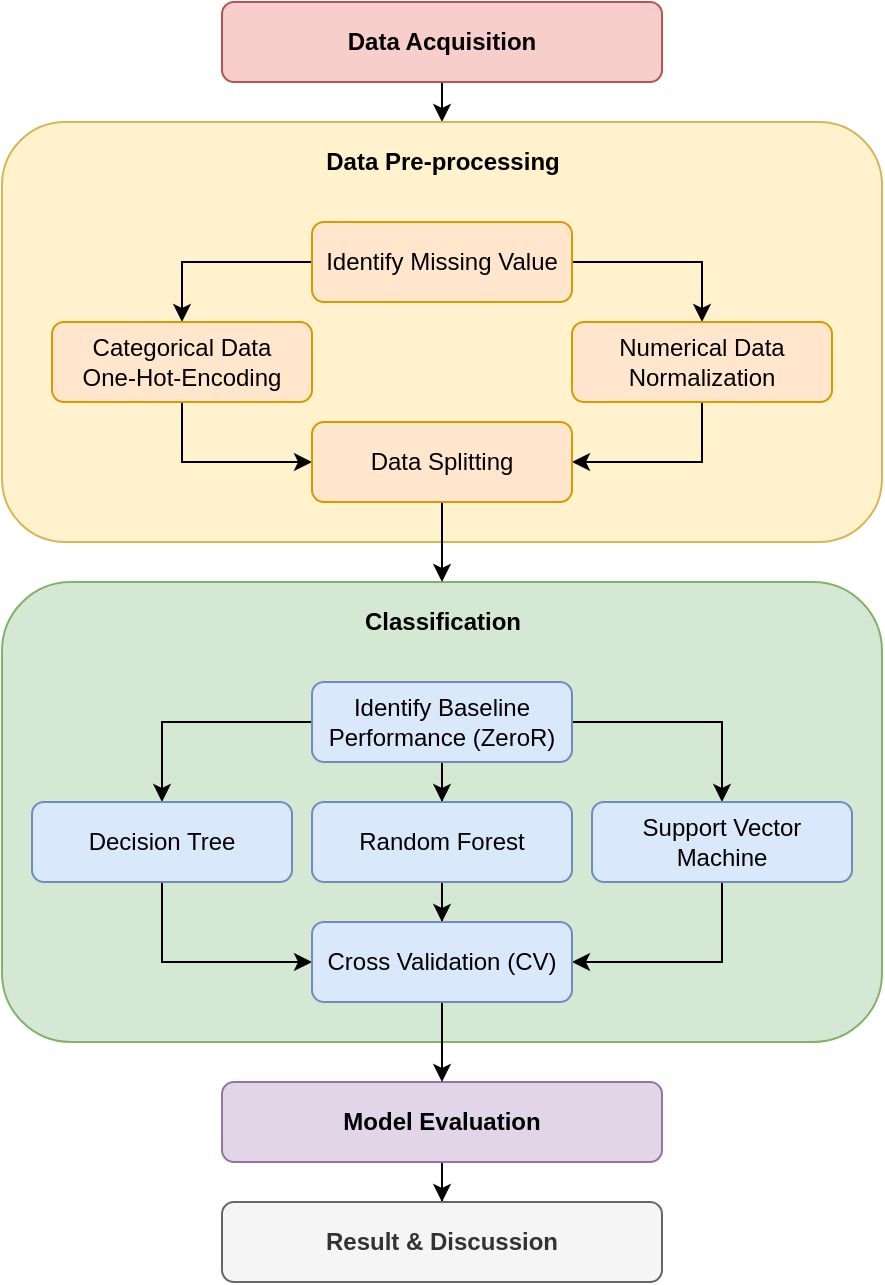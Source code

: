 <mxfile version="19.0.3" type="device" pages="7"><diagram name="Experimental Workflow" id="RkxH-3jeB-qQB51_smrG"><mxGraphModel dx="1024" dy="635" grid="1" gridSize="10" guides="1" tooltips="1" connect="1" arrows="1" fold="1" page="1" pageScale="1" pageWidth="850" pageHeight="1100" math="0" shadow="0"><root><mxCell id="m4zj9HUnx5s5bEOUN466-0"/><mxCell id="m4zj9HUnx5s5bEOUN466-1" parent="m4zj9HUnx5s5bEOUN466-0"/><mxCell id="EEBkz68yjTap8qmfVbQ7-16" style="edgeStyle=orthogonalEdgeStyle;rounded=0;orthogonalLoop=1;jettySize=auto;html=1;" parent="m4zj9HUnx5s5bEOUN466-1" source="cZ5Z0ayi7DDgg-2WIWrG-1" target="EEBkz68yjTap8qmfVbQ7-2" edge="1"><mxGeometry relative="1" as="geometry"><Array as="points"><mxPoint x="425" y="180"/><mxPoint x="425" y="180"/></Array></mxGeometry></mxCell><mxCell id="cZ5Z0ayi7DDgg-2WIWrG-1" value="&lt;b&gt;Data Acquisition&lt;/b&gt;" style="rounded=1;whiteSpace=wrap;html=1;fillColor=#f8cecc;strokeColor=#b85450;" parent="m4zj9HUnx5s5bEOUN466-1" vertex="1"><mxGeometry x="315" y="130" width="220" height="40" as="geometry"/></mxCell><mxCell id="EEBkz68yjTap8qmfVbQ7-2" value="" style="rounded=1;whiteSpace=wrap;html=1;fillColor=#fff2cc;strokeColor=#d6b656;" parent="m4zj9HUnx5s5bEOUN466-1" vertex="1"><mxGeometry x="205" y="190" width="440" height="210" as="geometry"/></mxCell><mxCell id="EEBkz68yjTap8qmfVbQ7-3" value="&lt;b&gt;Data Pre-processing&lt;/b&gt;" style="text;html=1;align=center;verticalAlign=middle;resizable=0;points=[];autosize=1;strokeColor=none;fillColor=none;" parent="m4zj9HUnx5s5bEOUN466-1" vertex="1"><mxGeometry x="360" y="200" width="130" height="20" as="geometry"/></mxCell><mxCell id="EEBkz68yjTap8qmfVbQ7-17" style="edgeStyle=orthogonalEdgeStyle;rounded=0;orthogonalLoop=1;jettySize=auto;html=1;" parent="m4zj9HUnx5s5bEOUN466-1" source="EEBkz68yjTap8qmfVbQ7-4" target="EEBkz68yjTap8qmfVbQ7-5" edge="1"><mxGeometry relative="1" as="geometry"><Array as="points"><mxPoint x="295" y="260"/></Array></mxGeometry></mxCell><mxCell id="vhQSS3eliKO6sDUvyYxU-1" style="edgeStyle=orthogonalEdgeStyle;rounded=0;orthogonalLoop=1;jettySize=auto;html=1;" parent="m4zj9HUnx5s5bEOUN466-1" source="EEBkz68yjTap8qmfVbQ7-4" target="EEBkz68yjTap8qmfVbQ7-6" edge="1"><mxGeometry relative="1" as="geometry"><Array as="points"><mxPoint x="555" y="260"/></Array></mxGeometry></mxCell><mxCell id="EEBkz68yjTap8qmfVbQ7-4" value="Identify Missing Value" style="rounded=1;whiteSpace=wrap;html=1;fillColor=#ffe6cc;strokeColor=#d79b00;" parent="m4zj9HUnx5s5bEOUN466-1" vertex="1"><mxGeometry x="360" y="240" width="130" height="40" as="geometry"/></mxCell><mxCell id="vhQSS3eliKO6sDUvyYxU-3" style="edgeStyle=orthogonalEdgeStyle;rounded=0;orthogonalLoop=1;jettySize=auto;html=1;" parent="m4zj9HUnx5s5bEOUN466-1" source="EEBkz68yjTap8qmfVbQ7-5" target="vhQSS3eliKO6sDUvyYxU-0" edge="1"><mxGeometry relative="1" as="geometry"><Array as="points"><mxPoint x="295" y="360"/></Array></mxGeometry></mxCell><mxCell id="EEBkz68yjTap8qmfVbQ7-5" value="Categorical Data&lt;br&gt;One-Hot-Encoding" style="rounded=1;whiteSpace=wrap;html=1;fillColor=#ffe6cc;strokeColor=#d79b00;" parent="m4zj9HUnx5s5bEOUN466-1" vertex="1"><mxGeometry x="230" y="290" width="130" height="40" as="geometry"/></mxCell><mxCell id="vhQSS3eliKO6sDUvyYxU-2" style="edgeStyle=orthogonalEdgeStyle;rounded=0;orthogonalLoop=1;jettySize=auto;html=1;" parent="m4zj9HUnx5s5bEOUN466-1" source="EEBkz68yjTap8qmfVbQ7-6" target="vhQSS3eliKO6sDUvyYxU-0" edge="1"><mxGeometry relative="1" as="geometry"><Array as="points"><mxPoint x="555" y="360"/></Array></mxGeometry></mxCell><mxCell id="EEBkz68yjTap8qmfVbQ7-6" value="Numerical Data Normalization" style="rounded=1;whiteSpace=wrap;html=1;fillColor=#ffe6cc;strokeColor=#d79b00;" parent="m4zj9HUnx5s5bEOUN466-1" vertex="1"><mxGeometry x="490" y="290" width="130" height="40" as="geometry"/></mxCell><mxCell id="EEBkz68yjTap8qmfVbQ7-8" value="" style="rounded=1;whiteSpace=wrap;html=1;fillColor=#d5e8d4;strokeColor=#82b366;" parent="m4zj9HUnx5s5bEOUN466-1" vertex="1"><mxGeometry x="205" y="420" width="440" height="230" as="geometry"/></mxCell><mxCell id="EEBkz68yjTap8qmfVbQ7-9" value="&lt;b&gt;Classification&lt;/b&gt;" style="text;html=1;align=center;verticalAlign=middle;resizable=0;points=[];autosize=1;strokeColor=none;fillColor=none;" parent="m4zj9HUnx5s5bEOUN466-1" vertex="1"><mxGeometry x="380" y="430" width="90" height="20" as="geometry"/></mxCell><mxCell id="EEBkz68yjTap8qmfVbQ7-22" style="edgeStyle=orthogonalEdgeStyle;rounded=0;orthogonalLoop=1;jettySize=auto;html=1;" parent="m4zj9HUnx5s5bEOUN466-1" source="EEBkz68yjTap8qmfVbQ7-10" target="EEBkz68yjTap8qmfVbQ7-11" edge="1"><mxGeometry relative="1" as="geometry"/></mxCell><mxCell id="EEBkz68yjTap8qmfVbQ7-23" style="edgeStyle=orthogonalEdgeStyle;rounded=0;orthogonalLoop=1;jettySize=auto;html=1;" parent="m4zj9HUnx5s5bEOUN466-1" source="EEBkz68yjTap8qmfVbQ7-10" target="EEBkz68yjTap8qmfVbQ7-13" edge="1"><mxGeometry relative="1" as="geometry"/></mxCell><mxCell id="EEBkz68yjTap8qmfVbQ7-24" style="edgeStyle=orthogonalEdgeStyle;rounded=0;orthogonalLoop=1;jettySize=auto;html=1;" parent="m4zj9HUnx5s5bEOUN466-1" source="EEBkz68yjTap8qmfVbQ7-10" target="EEBkz68yjTap8qmfVbQ7-12" edge="1"><mxGeometry relative="1" as="geometry"/></mxCell><mxCell id="EEBkz68yjTap8qmfVbQ7-10" value="Identify Baseline Performance (ZeroR)" style="rounded=1;whiteSpace=wrap;html=1;fillColor=#dae8fc;strokeColor=#6c8ebf;" parent="m4zj9HUnx5s5bEOUN466-1" vertex="1"><mxGeometry x="360" y="470" width="130" height="40" as="geometry"/></mxCell><mxCell id="vqSCI2MU7oyzu87PXDKc-2" style="edgeStyle=orthogonalEdgeStyle;rounded=0;orthogonalLoop=1;jettySize=auto;html=1;" parent="m4zj9HUnx5s5bEOUN466-1" source="EEBkz68yjTap8qmfVbQ7-11" target="vqSCI2MU7oyzu87PXDKc-0" edge="1"><mxGeometry relative="1" as="geometry"><Array as="points"><mxPoint x="285" y="610"/></Array></mxGeometry></mxCell><mxCell id="EEBkz68yjTap8qmfVbQ7-11" value="Decision Tree" style="rounded=1;whiteSpace=wrap;html=1;fillColor=#dae8fc;strokeColor=#6c8ebf;" parent="m4zj9HUnx5s5bEOUN466-1" vertex="1"><mxGeometry x="220" y="530" width="130" height="40" as="geometry"/></mxCell><mxCell id="vqSCI2MU7oyzu87PXDKc-1" style="edgeStyle=orthogonalEdgeStyle;rounded=0;orthogonalLoop=1;jettySize=auto;html=1;" parent="m4zj9HUnx5s5bEOUN466-1" source="EEBkz68yjTap8qmfVbQ7-12" target="vqSCI2MU7oyzu87PXDKc-0" edge="1"><mxGeometry relative="1" as="geometry"/></mxCell><mxCell id="EEBkz68yjTap8qmfVbQ7-12" value="Random Forest" style="rounded=1;whiteSpace=wrap;html=1;fillColor=#dae8fc;strokeColor=#6c8ebf;" parent="m4zj9HUnx5s5bEOUN466-1" vertex="1"><mxGeometry x="360" y="530" width="130" height="40" as="geometry"/></mxCell><mxCell id="vqSCI2MU7oyzu87PXDKc-3" style="edgeStyle=orthogonalEdgeStyle;rounded=0;orthogonalLoop=1;jettySize=auto;html=1;" parent="m4zj9HUnx5s5bEOUN466-1" source="EEBkz68yjTap8qmfVbQ7-13" target="vqSCI2MU7oyzu87PXDKc-0" edge="1"><mxGeometry relative="1" as="geometry"><Array as="points"><mxPoint x="565" y="610"/></Array></mxGeometry></mxCell><mxCell id="EEBkz68yjTap8qmfVbQ7-13" value="Support Vector Machine" style="rounded=1;whiteSpace=wrap;html=1;fillColor=#dae8fc;strokeColor=#6c8ebf;" parent="m4zj9HUnx5s5bEOUN466-1" vertex="1"><mxGeometry x="500" y="530" width="130" height="40" as="geometry"/></mxCell><mxCell id="EEBkz68yjTap8qmfVbQ7-20" style="edgeStyle=orthogonalEdgeStyle;rounded=0;orthogonalLoop=1;jettySize=auto;html=1;" parent="m4zj9HUnx5s5bEOUN466-1" source="EEBkz68yjTap8qmfVbQ7-14" target="EEBkz68yjTap8qmfVbQ7-15" edge="1"><mxGeometry relative="1" as="geometry"/></mxCell><mxCell id="EEBkz68yjTap8qmfVbQ7-14" value="&lt;b&gt;Model Evaluation&lt;/b&gt;" style="rounded=1;whiteSpace=wrap;html=1;fillColor=#e1d5e7;strokeColor=#9673a6;" parent="m4zj9HUnx5s5bEOUN466-1" vertex="1"><mxGeometry x="315" y="670" width="220" height="40" as="geometry"/></mxCell><mxCell id="EEBkz68yjTap8qmfVbQ7-15" value="&lt;b&gt;Result &amp;amp; Discussion&lt;/b&gt;" style="rounded=1;whiteSpace=wrap;html=1;fillColor=#f5f5f5;strokeColor=#666666;fontColor=#333333;" parent="m4zj9HUnx5s5bEOUN466-1" vertex="1"><mxGeometry x="315" y="730" width="220" height="40" as="geometry"/></mxCell><mxCell id="vqSCI2MU7oyzu87PXDKc-4" style="edgeStyle=orthogonalEdgeStyle;rounded=0;orthogonalLoop=1;jettySize=auto;html=1;" parent="m4zj9HUnx5s5bEOUN466-1" source="vqSCI2MU7oyzu87PXDKc-0" target="EEBkz68yjTap8qmfVbQ7-14" edge="1"><mxGeometry relative="1" as="geometry"/></mxCell><mxCell id="vqSCI2MU7oyzu87PXDKc-0" value="Cross Validation (CV)" style="rounded=1;whiteSpace=wrap;html=1;fillColor=#dae8fc;strokeColor=#6c8ebf;" parent="m4zj9HUnx5s5bEOUN466-1" vertex="1"><mxGeometry x="360" y="590" width="130" height="40" as="geometry"/></mxCell><mxCell id="vhQSS3eliKO6sDUvyYxU-5" style="edgeStyle=orthogonalEdgeStyle;rounded=0;orthogonalLoop=1;jettySize=auto;html=1;" parent="m4zj9HUnx5s5bEOUN466-1" source="vhQSS3eliKO6sDUvyYxU-0" target="EEBkz68yjTap8qmfVbQ7-8" edge="1"><mxGeometry relative="1" as="geometry"/></mxCell><mxCell id="vhQSS3eliKO6sDUvyYxU-0" value="Data Splitting" style="rounded=1;whiteSpace=wrap;html=1;fillColor=#ffe6cc;strokeColor=#d79b00;" parent="m4zj9HUnx5s5bEOUN466-1" vertex="1"><mxGeometry x="360" y="340" width="130" height="40" as="geometry"/></mxCell></root></mxGraphModel></diagram><diagram name="CV" id="xWUIpv_VtqZdE879He0e"><mxGraphModel dx="81" dy="577" grid="1" gridSize="10" guides="1" tooltips="1" connect="1" arrows="1" fold="1" page="1" pageScale="1" pageWidth="850" pageHeight="1100" math="0" shadow="0"><root><mxCell id="znBvS05InOIgPQnu_kef-0"/><mxCell id="znBvS05InOIgPQnu_kef-1" parent="znBvS05InOIgPQnu_kef-0"/><mxCell id="CPn4DQkq8QUh5buJSoYy-4" style="edgeStyle=orthogonalEdgeStyle;rounded=0;orthogonalLoop=1;jettySize=auto;html=1;" edge="1" parent="znBvS05InOIgPQnu_kef-1" source="znBvS05InOIgPQnu_kef-3" target="CPn4DQkq8QUh5buJSoYy-1"><mxGeometry relative="1" as="geometry"/></mxCell><mxCell id="znBvS05InOIgPQnu_kef-3" value="&lt;b&gt;Obesity Full Data&lt;/b&gt;" style="rounded=1;whiteSpace=wrap;html=1;fillColor=#f5f5f5;fontColor=#333333;strokeColor=#666666;" vertex="1" parent="znBvS05InOIgPQnu_kef-1"><mxGeometry x="1045" y="40" width="445" height="40" as="geometry"/></mxCell><mxCell id="CPn4DQkq8QUh5buJSoYy-0" value="(2111, 17)" style="text;html=1;align=center;verticalAlign=middle;resizable=0;points=[];autosize=1;strokeColor=none;fillColor=none;" vertex="1" parent="znBvS05InOIgPQnu_kef-1"><mxGeometry x="970" y="50" width="70" height="20" as="geometry"/></mxCell><mxCell id="RYxvzB7XyeNzzW0LvG-C-54" style="edgeStyle=orthogonalEdgeStyle;rounded=0;orthogonalLoop=1;jettySize=auto;html=1;" edge="1" parent="znBvS05InOIgPQnu_kef-1" source="CPn4DQkq8QUh5buJSoYy-1" target="CPn4DQkq8QUh5buJSoYy-3"><mxGeometry relative="1" as="geometry"/></mxCell><mxCell id="RYxvzB7XyeNzzW0LvG-C-55" style="edgeStyle=orthogonalEdgeStyle;rounded=0;orthogonalLoop=1;jettySize=auto;html=1;" edge="1" parent="znBvS05InOIgPQnu_kef-1" source="CPn4DQkq8QUh5buJSoYy-1" target="RYxvzB7XyeNzzW0LvG-C-0"><mxGeometry relative="1" as="geometry"/></mxCell><mxCell id="CPn4DQkq8QUh5buJSoYy-1" value="&lt;b&gt;Obesity Cleaned Data&lt;/b&gt;" style="rounded=1;whiteSpace=wrap;html=1;fillColor=#dae8fc;strokeColor=#6c8ebf;" vertex="1" parent="znBvS05InOIgPQnu_kef-1"><mxGeometry x="1045" y="120" width="445" height="40" as="geometry"/></mxCell><mxCell id="CPn4DQkq8QUh5buJSoYy-2" value="(2111, 31)" style="text;html=1;align=center;verticalAlign=middle;resizable=0;points=[];autosize=1;strokeColor=none;fillColor=none;" vertex="1" parent="znBvS05InOIgPQnu_kef-1"><mxGeometry x="970" y="130" width="70" height="20" as="geometry"/></mxCell><mxCell id="RYxvzB7XyeNzzW0LvG-C-58" style="edgeStyle=orthogonalEdgeStyle;rounded=0;orthogonalLoop=1;jettySize=auto;html=1;" edge="1" parent="znBvS05InOIgPQnu_kef-1" source="CPn4DQkq8QUh5buJSoYy-3" target="RYxvzB7XyeNzzW0LvG-C-1"><mxGeometry relative="1" as="geometry"/></mxCell><mxCell id="CPn4DQkq8QUh5buJSoYy-3" value="&lt;b&gt;Obesity Train Set&lt;/b&gt;" style="rounded=1;whiteSpace=wrap;html=1;fillColor=#d5e8d4;strokeColor=#82b366;" vertex="1" parent="znBvS05InOIgPQnu_kef-1"><mxGeometry x="1045" y="200" width="315" height="40" as="geometry"/></mxCell><mxCell id="CPn4DQkq8QUh5buJSoYy-5" value="One-Hot-Encoding + Normalization" style="text;html=1;align=center;verticalAlign=middle;resizable=0;points=[];autosize=1;strokeColor=none;fillColor=none;" vertex="1" parent="znBvS05InOIgPQnu_kef-1"><mxGeometry x="1410" y="90" width="200" height="20" as="geometry"/></mxCell><mxCell id="RYxvzB7XyeNzzW0LvG-C-0" value="&lt;b&gt;Obesity Test Set&lt;/b&gt;" style="rounded=1;whiteSpace=wrap;html=1;fillColor=#f8cecc;strokeColor=#b85450;" vertex="1" parent="znBvS05InOIgPQnu_kef-1"><mxGeometry x="1360" y="200" width="130" height="40" as="geometry"/></mxCell><mxCell id="RYxvzB7XyeNzzW0LvG-C-66" style="edgeStyle=orthogonalEdgeStyle;rounded=0;orthogonalLoop=1;jettySize=auto;html=1;" edge="1" parent="znBvS05InOIgPQnu_kef-1" source="RYxvzB7XyeNzzW0LvG-C-1"><mxGeometry relative="1" as="geometry"><mxPoint x="1202.5" y="620" as="targetPoint"/></mxGeometry></mxCell><mxCell id="RYxvzB7XyeNzzW0LvG-C-1" value="" style="rounded=1;whiteSpace=wrap;html=1;fillColor=#fff2cc;strokeColor=#d6b656;arcSize=6;" vertex="1" parent="znBvS05InOIgPQnu_kef-1"><mxGeometry x="1045" y="300" width="315" height="290" as="geometry"/></mxCell><mxCell id="RYxvzB7XyeNzzW0LvG-C-2" value="(1477, 31)" style="text;html=1;align=center;verticalAlign=middle;resizable=0;points=[];autosize=1;strokeColor=none;fillColor=none;" vertex="1" parent="znBvS05InOIgPQnu_kef-1"><mxGeometry x="970" y="200" width="70" height="20" as="geometry"/></mxCell><mxCell id="RYxvzB7XyeNzzW0LvG-C-3" value="(634, 31)" style="text;html=1;align=center;verticalAlign=middle;resizable=0;points=[];autosize=1;strokeColor=none;fillColor=none;" vertex="1" parent="znBvS05InOIgPQnu_kef-1"><mxGeometry x="1500" y="210" width="60" height="20" as="geometry"/></mxCell><mxCell id="RYxvzB7XyeNzzW0LvG-C-4" value="&lt;b&gt;Model Training&lt;/b&gt;" style="text;html=1;align=center;verticalAlign=middle;resizable=0;points=[];autosize=1;strokeColor=none;fillColor=none;" vertex="1" parent="znBvS05InOIgPQnu_kef-1"><mxGeometry x="945" y="220" width="100" height="20" as="geometry"/></mxCell><mxCell id="RYxvzB7XyeNzzW0LvG-C-5" value="&lt;b&gt;Model Prediction &lt;br&gt;+ Evaluation&lt;/b&gt;" style="text;html=1;align=center;verticalAlign=middle;resizable=0;points=[];autosize=1;strokeColor=none;fillColor=none;" vertex="1" parent="znBvS05InOIgPQnu_kef-1"><mxGeometry x="1370" y="250" width="110" height="30" as="geometry"/></mxCell><mxCell id="RYxvzB7XyeNzzW0LvG-C-9" value="&lt;b&gt;Generalized Result&lt;/b&gt;" style="text;html=1;align=center;verticalAlign=middle;resizable=0;points=[];autosize=1;strokeColor=none;fillColor=none;" vertex="1" parent="znBvS05InOIgPQnu_kef-1"><mxGeometry x="1142.5" y="620" width="120" height="20" as="geometry"/></mxCell><mxCell id="RYxvzB7XyeNzzW0LvG-C-10" value="n_repeats = 10&lt;br&gt;n_splits = 10" style="text;html=1;align=left;verticalAlign=middle;resizable=0;points=[];autosize=1;strokeColor=none;fillColor=none;" vertex="1" parent="znBvS05InOIgPQnu_kef-1"><mxGeometry x="1210" y="260" width="100" height="30" as="geometry"/></mxCell><mxCell id="RYxvzB7XyeNzzW0LvG-C-11" value="&lt;b style=&quot;color: rgb(0, 0, 0); font-family: Helvetica; font-size: 12px; font-style: normal; font-variant-ligatures: normal; font-variant-caps: normal; letter-spacing: normal; orphans: 2; text-indent: 0px; text-transform: none; widows: 2; word-spacing: 0px; -webkit-text-stroke-width: 0px; text-decoration-thickness: initial; text-decoration-style: initial; text-decoration-color: initial;&quot;&gt;Repeated Stratified K Fold&lt;/b&gt;" style="text;whiteSpace=wrap;html=1;align=center;verticalAlign=bottom;" vertex="1" parent="znBvS05InOIgPQnu_kef-1"><mxGeometry x="1121.25" y="310" width="162.5" height="20" as="geometry"/></mxCell><mxCell id="RYxvzB7XyeNzzW0LvG-C-12" value="&lt;b&gt;Fold 1&lt;/b&gt;" style="rounded=1;whiteSpace=wrap;html=1;fillColor=#e1d5e7;strokeColor=#9673a6;" vertex="1" parent="znBvS05InOIgPQnu_kef-1"><mxGeometry x="1065" y="340" width="45" height="40" as="geometry"/></mxCell><mxCell id="RYxvzB7XyeNzzW0LvG-C-16" value="Iteration 1" style="text;html=1;align=center;verticalAlign=middle;resizable=0;points=[];autosize=1;strokeColor=none;fillColor=none;fontStyle=1" vertex="1" parent="znBvS05InOIgPQnu_kef-1"><mxGeometry x="970" y="350" width="70" height="20" as="geometry"/></mxCell><mxCell id="RYxvzB7XyeNzzW0LvG-C-17" value="&lt;b&gt;Fold 2&lt;/b&gt;" style="rounded=1;whiteSpace=wrap;html=1;fillColor=#ffe6cc;strokeColor=#d79b00;" vertex="1" parent="znBvS05InOIgPQnu_kef-1"><mxGeometry x="1130" y="340" width="45" height="40" as="geometry"/></mxCell><mxCell id="RYxvzB7XyeNzzW0LvG-C-18" value="&lt;b&gt;Fold 3&lt;/b&gt;" style="rounded=1;whiteSpace=wrap;html=1;fillColor=#ffe6cc;strokeColor=#d79b00;" vertex="1" parent="znBvS05InOIgPQnu_kef-1"><mxGeometry x="1195" y="340" width="45" height="40" as="geometry"/></mxCell><mxCell id="RYxvzB7XyeNzzW0LvG-C-19" value="&lt;b&gt;Fold 10&lt;/b&gt;" style="rounded=1;whiteSpace=wrap;html=1;fillColor=#ffe6cc;strokeColor=#d79b00;" vertex="1" parent="znBvS05InOIgPQnu_kef-1"><mxGeometry x="1290.5" y="340" width="45" height="40" as="geometry"/></mxCell><mxCell id="RYxvzB7XyeNzzW0LvG-C-32" value="" style="endArrow=none;dashed=1;html=1;dashPattern=1 3;strokeWidth=2;rounded=0;" edge="1" parent="znBvS05InOIgPQnu_kef-1"><mxGeometry width="50" height="50" relative="1" as="geometry"><mxPoint x="1247.5" y="361" as="sourcePoint"/><mxPoint x="1287.5" y="361" as="targetPoint"/></mxGeometry></mxCell><mxCell id="RYxvzB7XyeNzzW0LvG-C-33" value="" style="endArrow=none;dashed=1;html=1;dashPattern=1 3;strokeWidth=2;rounded=0;" edge="1" parent="znBvS05InOIgPQnu_kef-1"><mxGeometry width="50" height="50" relative="1" as="geometry"><mxPoint x="1247.5" y="410.0" as="sourcePoint"/><mxPoint x="1287.5" y="410.0" as="targetPoint"/></mxGeometry></mxCell><mxCell id="RYxvzB7XyeNzzW0LvG-C-34" value="" style="endArrow=none;dashed=1;html=1;dashPattern=1 3;strokeWidth=2;rounded=0;" edge="1" parent="znBvS05InOIgPQnu_kef-1"><mxGeometry width="50" height="50" relative="1" as="geometry"><mxPoint x="1087.33" y="490.0" as="sourcePoint"/><mxPoint x="1087.33" y="520" as="targetPoint"/></mxGeometry></mxCell><mxCell id="RYxvzB7XyeNzzW0LvG-C-35" value="" style="endArrow=none;dashed=1;html=1;dashPattern=1 3;strokeWidth=2;rounded=0;" edge="1" parent="znBvS05InOIgPQnu_kef-1"><mxGeometry width="50" height="50" relative="1" as="geometry"><mxPoint x="1247.5" y="550.0" as="sourcePoint"/><mxPoint x="1287.5" y="550.0" as="targetPoint"/></mxGeometry></mxCell><mxCell id="RYxvzB7XyeNzzW0LvG-C-36" value="" style="endArrow=none;dashed=1;html=1;dashPattern=1 3;strokeWidth=2;rounded=0;" edge="1" parent="znBvS05InOIgPQnu_kef-1"><mxGeometry width="50" height="50" relative="1" as="geometry"><mxPoint x="1152.33" y="490.0" as="sourcePoint"/><mxPoint x="1152.33" y="520" as="targetPoint"/></mxGeometry></mxCell><mxCell id="RYxvzB7XyeNzzW0LvG-C-38" value="" style="endArrow=none;dashed=1;html=1;dashPattern=1 3;strokeWidth=2;rounded=0;" edge="1" parent="znBvS05InOIgPQnu_kef-1"><mxGeometry width="50" height="50" relative="1" as="geometry"><mxPoint x="1312.83" y="490.0" as="sourcePoint"/><mxPoint x="1312.83" y="520" as="targetPoint"/></mxGeometry></mxCell><mxCell id="RYxvzB7XyeNzzW0LvG-C-39" value="" style="endArrow=none;dashed=1;html=1;dashPattern=1 3;strokeWidth=2;rounded=0;" edge="1" parent="znBvS05InOIgPQnu_kef-1"><mxGeometry width="50" height="50" relative="1" as="geometry"><mxPoint x="1217.33" y="490.0" as="sourcePoint"/><mxPoint x="1217.33" y="520" as="targetPoint"/></mxGeometry></mxCell><mxCell id="RYxvzB7XyeNzzW0LvG-C-40" value="" style="endArrow=none;dashed=1;html=1;dashPattern=1 3;strokeWidth=2;rounded=0;" edge="1" parent="znBvS05InOIgPQnu_kef-1"><mxGeometry width="50" height="50" relative="1" as="geometry"><mxPoint x="1247.5" y="460" as="sourcePoint"/><mxPoint x="1287.5" y="460" as="targetPoint"/></mxGeometry></mxCell><mxCell id="RYxvzB7XyeNzzW0LvG-C-41" value="&lt;b&gt;Fold 1&lt;/b&gt;" style="rounded=1;whiteSpace=wrap;html=1;fillColor=#ffe6cc;strokeColor=#d79b00;" vertex="1" parent="znBvS05InOIgPQnu_kef-1"><mxGeometry x="1065" y="390" width="45" height="40" as="geometry"/></mxCell><mxCell id="RYxvzB7XyeNzzW0LvG-C-42" value="&lt;b&gt;Fold 2&lt;/b&gt;" style="rounded=1;whiteSpace=wrap;html=1;fillColor=#e1d5e7;strokeColor=#9673a6;" vertex="1" parent="znBvS05InOIgPQnu_kef-1"><mxGeometry x="1130" y="390" width="45" height="40" as="geometry"/></mxCell><mxCell id="RYxvzB7XyeNzzW0LvG-C-43" value="&lt;b&gt;Fold 3&lt;/b&gt;" style="rounded=1;whiteSpace=wrap;html=1;fillColor=#ffe6cc;strokeColor=#d79b00;" vertex="1" parent="znBvS05InOIgPQnu_kef-1"><mxGeometry x="1195" y="390" width="45" height="40" as="geometry"/></mxCell><mxCell id="RYxvzB7XyeNzzW0LvG-C-44" value="&lt;b&gt;Fold 10&lt;/b&gt;" style="rounded=1;whiteSpace=wrap;html=1;fillColor=#ffe6cc;strokeColor=#d79b00;" vertex="1" parent="znBvS05InOIgPQnu_kef-1"><mxGeometry x="1290.5" y="390" width="45" height="40" as="geometry"/></mxCell><mxCell id="RYxvzB7XyeNzzW0LvG-C-45" value="&lt;b&gt;Fold 1&lt;/b&gt;" style="rounded=1;whiteSpace=wrap;html=1;fillColor=#ffe6cc;strokeColor=#d79b00;" vertex="1" parent="znBvS05InOIgPQnu_kef-1"><mxGeometry x="1065" y="440" width="45" height="40" as="geometry"/></mxCell><mxCell id="RYxvzB7XyeNzzW0LvG-C-46" value="&lt;b&gt;Fold 2&lt;/b&gt;" style="rounded=1;whiteSpace=wrap;html=1;fillColor=#ffe6cc;strokeColor=#d79b00;" vertex="1" parent="znBvS05InOIgPQnu_kef-1"><mxGeometry x="1130" y="440" width="45" height="40" as="geometry"/></mxCell><mxCell id="RYxvzB7XyeNzzW0LvG-C-47" value="&lt;b&gt;Fold 3&lt;/b&gt;" style="rounded=1;whiteSpace=wrap;html=1;fillColor=#e1d5e7;strokeColor=#9673a6;" vertex="1" parent="znBvS05InOIgPQnu_kef-1"><mxGeometry x="1195" y="440" width="45" height="40" as="geometry"/></mxCell><mxCell id="RYxvzB7XyeNzzW0LvG-C-48" value="&lt;b&gt;Fold 10&lt;/b&gt;" style="rounded=1;whiteSpace=wrap;html=1;fillColor=#ffe6cc;strokeColor=#d79b00;" vertex="1" parent="znBvS05InOIgPQnu_kef-1"><mxGeometry x="1290.5" y="440" width="45" height="40" as="geometry"/></mxCell><mxCell id="RYxvzB7XyeNzzW0LvG-C-49" value="&lt;b&gt;Fold 1&lt;/b&gt;" style="rounded=1;whiteSpace=wrap;html=1;fillColor=#ffe6cc;strokeColor=#d79b00;" vertex="1" parent="znBvS05InOIgPQnu_kef-1"><mxGeometry x="1065" y="530" width="45" height="40" as="geometry"/></mxCell><mxCell id="RYxvzB7XyeNzzW0LvG-C-50" value="&lt;b&gt;Fold 2&lt;/b&gt;" style="rounded=1;whiteSpace=wrap;html=1;fillColor=#ffe6cc;strokeColor=#d79b00;" vertex="1" parent="znBvS05InOIgPQnu_kef-1"><mxGeometry x="1130" y="530" width="45" height="40" as="geometry"/></mxCell><mxCell id="RYxvzB7XyeNzzW0LvG-C-51" value="&lt;b&gt;Fold 3&lt;/b&gt;" style="rounded=1;whiteSpace=wrap;html=1;fillColor=#ffe6cc;strokeColor=#d79b00;" vertex="1" parent="znBvS05InOIgPQnu_kef-1"><mxGeometry x="1195" y="530" width="45" height="40" as="geometry"/></mxCell><mxCell id="RYxvzB7XyeNzzW0LvG-C-52" value="&lt;b&gt;Fold 10&lt;/b&gt;" style="rounded=1;whiteSpace=wrap;html=1;fillColor=#e1d5e7;strokeColor=#9673a6;" vertex="1" parent="znBvS05InOIgPQnu_kef-1"><mxGeometry x="1290.5" y="530" width="45" height="40" as="geometry"/></mxCell><mxCell id="RYxvzB7XyeNzzW0LvG-C-53" value="" style="endArrow=classic;html=1;rounded=0;exitX=0;exitY=0.486;exitDx=0;exitDy=0;exitPerimeter=0;" edge="1" parent="znBvS05InOIgPQnu_kef-1"><mxGeometry width="50" height="50" relative="1" as="geometry"><mxPoint x="1400" y="99.72" as="sourcePoint"/><mxPoint x="1280" y="99.71" as="targetPoint"/></mxGeometry></mxCell><mxCell id="RYxvzB7XyeNzzW0LvG-C-56" value="70% Train" style="text;html=1;align=center;verticalAlign=middle;resizable=0;points=[];autosize=1;strokeColor=none;fillColor=none;" vertex="1" parent="znBvS05InOIgPQnu_kef-1"><mxGeometry x="1125" y="180" width="70" height="20" as="geometry"/></mxCell><mxCell id="RYxvzB7XyeNzzW0LvG-C-57" value="30% Test" style="text;html=1;align=center;verticalAlign=middle;resizable=0;points=[];autosize=1;strokeColor=none;fillColor=none;" vertex="1" parent="znBvS05InOIgPQnu_kef-1"><mxGeometry x="1430" y="180" width="60" height="20" as="geometry"/></mxCell><mxCell id="RYxvzB7XyeNzzW0LvG-C-60" value="Iteration 2" style="text;html=1;align=center;verticalAlign=middle;resizable=0;points=[];autosize=1;strokeColor=none;fillColor=none;fontStyle=1" vertex="1" parent="znBvS05InOIgPQnu_kef-1"><mxGeometry x="970" y="400" width="70" height="20" as="geometry"/></mxCell><mxCell id="RYxvzB7XyeNzzW0LvG-C-61" value="Iteration 3" style="text;html=1;align=center;verticalAlign=middle;resizable=0;points=[];autosize=1;strokeColor=none;fillColor=none;fontStyle=1" vertex="1" parent="znBvS05InOIgPQnu_kef-1"><mxGeometry x="970" y="450" width="70" height="20" as="geometry"/></mxCell><mxCell id="RYxvzB7XyeNzzW0LvG-C-62" value="Iteration 10" style="text;html=1;align=center;verticalAlign=middle;resizable=0;points=[];autosize=1;strokeColor=none;fillColor=none;fontStyle=1" vertex="1" parent="znBvS05InOIgPQnu_kef-1"><mxGeometry x="965" y="540" width="80" height="20" as="geometry"/></mxCell><mxCell id="RYxvzB7XyeNzzW0LvG-C-63" value="" style="shape=curlyBracket;whiteSpace=wrap;html=1;rounded=1;flipH=1;labelBackgroundColor=none;" vertex="1" parent="znBvS05InOIgPQnu_kef-1"><mxGeometry x="1390" y="300" width="20" height="290" as="geometry"/></mxCell><mxCell id="RYxvzB7XyeNzzW0LvG-C-65" value="10 Repeats" style="text;html=1;align=center;verticalAlign=middle;resizable=0;points=[];autosize=1;strokeColor=none;fillColor=none;fontStyle=1" vertex="1" parent="znBvS05InOIgPQnu_kef-1"><mxGeometry x="1410" y="435" width="80" height="20" as="geometry"/></mxCell></root></mxGraphModel></diagram><diagram id="Ub66BpzdN8jY-LrnCfQA" name="SDAE"><mxGraphModel dx="1024" dy="636" grid="1" gridSize="10" guides="1" tooltips="1" connect="1" arrows="1" fold="1" page="1" pageScale="1" pageWidth="850" pageHeight="1100" math="0" shadow="0"><root><mxCell id="0"/><mxCell id="1" parent="0"/><mxCell id="cw8q-S-x6vIxkN8m9EwQ-1" value="&lt;b&gt;100% Input dimension&lt;/b&gt;&lt;br style=&quot;color: rgb(51, 51, 51);&quot;&gt;&lt;span style=&quot;color: rgb(51, 51, 51);&quot;&gt;(5000 features)&lt;/span&gt;" style="rounded=1;whiteSpace=wrap;html=1;fillColor=#dae8fc;strokeColor=#6c8ebf;" parent="1" vertex="1"><mxGeometry x="290" y="510" width="260" height="40" as="geometry"/></mxCell><mxCell id="cw8q-S-x6vIxkN8m9EwQ-18" value="&lt;b&gt;70% Input dimension&lt;/b&gt;&lt;br style=&quot;color: rgb(51, 51, 51);&quot;&gt;&lt;span style=&quot;color: rgb(51, 51, 51);&quot;&gt;(3500 features)&lt;/span&gt;" style="rounded=1;whiteSpace=wrap;html=1;fillColor=#dae8fc;strokeColor=#6c8ebf;" parent="1" vertex="1"><mxGeometry x="310" y="450" width="220" height="40" as="geometry"/></mxCell><mxCell id="cw8q-S-x6vIxkN8m9EwQ-28" style="edgeStyle=orthogonalEdgeStyle;rounded=0;orthogonalLoop=1;jettySize=auto;html=1;" parent="1" source="cw8q-S-x6vIxkN8m9EwQ-1" target="cw8q-S-x6vIxkN8m9EwQ-18" edge="1"><mxGeometry relative="1" as="geometry"/></mxCell><mxCell id="cw8q-S-x6vIxkN8m9EwQ-19" value="&lt;b&gt;40% Input dimension&lt;/b&gt;&lt;br style=&quot;color: rgb(51, 51, 51);&quot;&gt;&lt;span style=&quot;color: rgb(51, 51, 51);&quot;&gt;(2000 features)&lt;/span&gt;" style="rounded=1;whiteSpace=wrap;html=1;fillColor=#dae8fc;strokeColor=#6c8ebf;" parent="1" vertex="1"><mxGeometry x="340" y="390" width="160" height="40" as="geometry"/></mxCell><mxCell id="cw8q-S-x6vIxkN8m9EwQ-29" style="edgeStyle=orthogonalEdgeStyle;rounded=0;orthogonalLoop=1;jettySize=auto;html=1;" parent="1" source="cw8q-S-x6vIxkN8m9EwQ-18" target="cw8q-S-x6vIxkN8m9EwQ-19" edge="1"><mxGeometry relative="1" as="geometry"/></mxCell><mxCell id="cw8q-S-x6vIxkN8m9EwQ-20" value="&lt;b&gt;10% Input dimension&lt;/b&gt;" style="rounded=1;whiteSpace=wrap;html=1;fillColor=#f8cecc;strokeColor=#b85450;" parent="1" vertex="1"><mxGeometry x="370" y="330" width="100" height="40" as="geometry"/></mxCell><mxCell id="cw8q-S-x6vIxkN8m9EwQ-30" style="edgeStyle=orthogonalEdgeStyle;rounded=0;orthogonalLoop=1;jettySize=auto;html=1;" parent="1" source="cw8q-S-x6vIxkN8m9EwQ-19" target="cw8q-S-x6vIxkN8m9EwQ-20" edge="1"><mxGeometry relative="1" as="geometry"/></mxCell><mxCell id="cw8q-S-x6vIxkN8m9EwQ-25" value="&lt;b&gt;40% Input dimension&lt;/b&gt;&lt;br style=&quot;color: rgb(51, 51, 51);&quot;&gt;&lt;span style=&quot;color: rgb(51, 51, 51);&quot;&gt;(2000 features)&lt;/span&gt;" style="rounded=1;whiteSpace=wrap;html=1;fillColor=#d5e8d4;strokeColor=#82b366;" parent="1" vertex="1"><mxGeometry x="340" y="270" width="160" height="40" as="geometry"/></mxCell><mxCell id="cw8q-S-x6vIxkN8m9EwQ-31" style="edgeStyle=orthogonalEdgeStyle;rounded=0;orthogonalLoop=1;jettySize=auto;html=1;" parent="1" source="cw8q-S-x6vIxkN8m9EwQ-20" target="cw8q-S-x6vIxkN8m9EwQ-25" edge="1"><mxGeometry relative="1" as="geometry"/></mxCell><mxCell id="cw8q-S-x6vIxkN8m9EwQ-26" value="&lt;b&gt;70% Input dimension&lt;/b&gt;&lt;br style=&quot;color: rgb(51, 51, 51);&quot;&gt;&lt;span style=&quot;color: rgb(51, 51, 51);&quot;&gt;(3500 features)&lt;/span&gt;" style="rounded=1;whiteSpace=wrap;html=1;fillColor=#d5e8d4;strokeColor=#82b366;" parent="1" vertex="1"><mxGeometry x="310" y="210" width="220" height="40" as="geometry"/></mxCell><mxCell id="cw8q-S-x6vIxkN8m9EwQ-32" style="edgeStyle=orthogonalEdgeStyle;rounded=0;orthogonalLoop=1;jettySize=auto;html=1;" parent="1" source="cw8q-S-x6vIxkN8m9EwQ-25" target="cw8q-S-x6vIxkN8m9EwQ-26" edge="1"><mxGeometry relative="1" as="geometry"/></mxCell><mxCell id="cw8q-S-x6vIxkN8m9EwQ-27" value="&lt;b&gt;100% Input dimension&lt;/b&gt;&lt;br style=&quot;color: rgb(51, 51, 51);&quot;&gt;&lt;span style=&quot;color: rgb(51, 51, 51);&quot;&gt;(5000 features)&lt;/span&gt;" style="rounded=1;whiteSpace=wrap;html=1;fillColor=#d5e8d4;strokeColor=#82b366;" parent="1" vertex="1"><mxGeometry x="290" y="150" width="260" height="40" as="geometry"/></mxCell><mxCell id="cw8q-S-x6vIxkN8m9EwQ-33" style="edgeStyle=orthogonalEdgeStyle;rounded=0;orthogonalLoop=1;jettySize=auto;html=1;" parent="1" source="cw8q-S-x6vIxkN8m9EwQ-26" target="cw8q-S-x6vIxkN8m9EwQ-27" edge="1"><mxGeometry relative="1" as="geometry"/></mxCell><mxCell id="cw8q-S-x6vIxkN8m9EwQ-35" value="" style="shape=curlyBracket;whiteSpace=wrap;html=1;rounded=1;" parent="1" vertex="1"><mxGeometry x="240" y="390" width="27" height="160" as="geometry"/></mxCell><mxCell id="cw8q-S-x6vIxkN8m9EwQ-36" value="" style="shape=curlyBracket;whiteSpace=wrap;html=1;rounded=1;" parent="1" vertex="1"><mxGeometry x="240" y="150" width="27" height="160" as="geometry"/></mxCell><mxCell id="cw8q-S-x6vIxkN8m9EwQ-37" value="Encoder" style="shape=note;whiteSpace=wrap;html=1;backgroundOutline=1;darkOpacity=0.05;fillColor=#dae8fc;strokeColor=#6c8ebf;size=16;" parent="1" vertex="1"><mxGeometry x="160" y="430" width="64" height="80" as="geometry"/></mxCell><mxCell id="cw8q-S-x6vIxkN8m9EwQ-38" value="Decoder" style="shape=note;whiteSpace=wrap;html=1;backgroundOutline=1;darkOpacity=0.05;fillColor=#d5e8d4;strokeColor=#82b366;size=17;" parent="1" vertex="1"><mxGeometry x="160" y="190" width="64" height="80" as="geometry"/></mxCell><mxCell id="cw8q-S-x6vIxkN8m9EwQ-39" value="Latent layer" style="shape=note;whiteSpace=wrap;html=1;backgroundOutline=1;darkOpacity=0.05;fillColor=#f8cecc;strokeColor=#b85450;size=19;" parent="1" vertex="1"><mxGeometry x="160" y="310" width="64" height="80" as="geometry"/></mxCell><mxCell id="hz4Ayb-g-b-6gLX2xmxw-1" value="SDAE Unsupervised learning" style="rounded=1;whiteSpace=wrap;html=1;fillColor=#fff2cc;strokeColor=#d6b656;" parent="1" vertex="1"><mxGeometry x="160" y="80" width="529" height="40" as="geometry"/></mxCell><mxCell id="vAaLf214-kfjLDEdDDlW-1" value="ReLU" style="shape=parallelogram;perimeter=parallelogramPerimeter;whiteSpace=wrap;html=1;fixedSize=1;fillColor=#bac8d3;strokeColor=#23445d;" parent="1" vertex="1"><mxGeometry x="597" y="362.5" width="100" height="35" as="geometry"/></mxCell><mxCell id="vAaLf214-kfjLDEdDDlW-3" value="Sigmoid" style="shape=parallelogram;perimeter=parallelogramPerimeter;whiteSpace=wrap;html=1;fixedSize=1;fillColor=#fad7ac;strokeColor=#b46504;" parent="1" vertex="1"><mxGeometry x="597" y="152.5" width="100" height="35" as="geometry"/></mxCell><mxCell id="vAaLf214-kfjLDEdDDlW-4" value="" style="shape=curlyBracket;whiteSpace=wrap;html=1;rounded=1;rotation=-180;size=0.37;" parent="1" vertex="1"><mxGeometry x="570" y="150" width="27" height="40" as="geometry"/></mxCell><mxCell id="vAaLf214-kfjLDEdDDlW-5" value="" style="shape=curlyBracket;whiteSpace=wrap;html=1;rounded=1;rotation=-180;size=0.37;" parent="1" vertex="1"><mxGeometry x="570" y="210" width="27" height="340" as="geometry"/></mxCell><mxCell id="ZwPVgHidrM9xVfy1p75t-2" style="edgeStyle=orthogonalEdgeStyle;rounded=0;orthogonalLoop=1;jettySize=auto;html=1;" parent="1" source="ZwPVgHidrM9xVfy1p75t-1" target="cw8q-S-x6vIxkN8m9EwQ-1" edge="1"><mxGeometry relative="1" as="geometry"/></mxCell><mxCell id="ZwPVgHidrM9xVfy1p75t-1" value="&lt;b&gt;100% Input dimension&lt;/b&gt;&lt;br&gt;(5000 features)" style="rounded=1;whiteSpace=wrap;html=1;fillColor=#f5f5f5;strokeColor=#666666;fontColor=#333333;" parent="1" vertex="1"><mxGeometry x="290" y="570" width="260" height="40" as="geometry"/></mxCell><mxCell id="ZwPVgHidrM9xVfy1p75t-3" value="noise" style="text;html=1;align=center;verticalAlign=middle;resizable=0;points=[];autosize=1;strokeColor=none;fillColor=none;" parent="1" vertex="1"><mxGeometry x="425" y="550" width="40" height="20" as="geometry"/></mxCell><mxCell id="zfrKJlKFGBtE_51jodqw-3" value="500 features" style="rounded=1;whiteSpace=wrap;html=1;fillColor=#f8cecc;strokeColor=#b85450;" parent="1" vertex="1"><mxGeometry x="480" y="330" width="60" height="40" as="geometry"/></mxCell><mxCell id="EtSyveNXXvymAHatcLx4-1" value="encode" style="text;html=1;align=center;verticalAlign=middle;resizable=0;points=[];autosize=1;strokeColor=none;fillColor=none;" parent="1" vertex="1"><mxGeometry x="425" y="490" width="50" height="20" as="geometry"/></mxCell><mxCell id="EtSyveNXXvymAHatcLx4-2" value="encode" style="text;html=1;align=center;verticalAlign=middle;resizable=0;points=[];autosize=1;strokeColor=none;fillColor=none;" parent="1" vertex="1"><mxGeometry x="425" y="430" width="50" height="20" as="geometry"/></mxCell><mxCell id="EtSyveNXXvymAHatcLx4-3" value="encode" style="text;html=1;align=center;verticalAlign=middle;resizable=0;points=[];autosize=1;strokeColor=none;fillColor=none;" parent="1" vertex="1"><mxGeometry x="425" y="370" width="50" height="20" as="geometry"/></mxCell><mxCell id="EtSyveNXXvymAHatcLx4-4" value="decode" style="text;html=1;align=center;verticalAlign=middle;resizable=0;points=[];autosize=1;strokeColor=none;fillColor=none;" parent="1" vertex="1"><mxGeometry x="425" y="310" width="50" height="20" as="geometry"/></mxCell><mxCell id="EtSyveNXXvymAHatcLx4-5" value="decode" style="text;html=1;align=center;verticalAlign=middle;resizable=0;points=[];autosize=1;strokeColor=none;fillColor=none;" parent="1" vertex="1"><mxGeometry x="425" y="250" width="50" height="20" as="geometry"/></mxCell><mxCell id="EtSyveNXXvymAHatcLx4-6" value="reconstruct" style="text;html=1;align=center;verticalAlign=middle;resizable=0;points=[];autosize=1;strokeColor=none;fillColor=none;" parent="1" vertex="1"><mxGeometry x="425" y="187.5" width="70" height="20" as="geometry"/></mxCell><mxCell id="HRhVG_ViJ_eXaCAYDI-O-1" value="* using FS 5000 as an example" style="text;html=1;align=center;verticalAlign=middle;resizable=0;points=[];autosize=1;strokeColor=none;fillColor=none;" parent="1" vertex="1"><mxGeometry x="163.5" y="620" width="180" height="20" as="geometry"/></mxCell></root></mxGraphModel></diagram><diagram name="SDAE FT" id="39wqi8ywwe-5fi1WJwmz"><mxGraphModel dx="1024" dy="636" grid="1" gridSize="10" guides="1" tooltips="1" connect="1" arrows="1" fold="1" page="1" pageScale="1" pageWidth="850" pageHeight="1100" math="0" shadow="0"><root><mxCell id="LFo1sHjlJg85T9KqnbS2-0"/><mxCell id="LFo1sHjlJg85T9KqnbS2-1" parent="LFo1sHjlJg85T9KqnbS2-0"/><mxCell id="LFo1sHjlJg85T9KqnbS2-8" style="edgeStyle=orthogonalEdgeStyle;rounded=0;orthogonalLoop=1;jettySize=auto;html=1;" parent="LFo1sHjlJg85T9KqnbS2-1" target="LFo1sHjlJg85T9KqnbS2-11" edge="1"><mxGeometry relative="1" as="geometry"><mxPoint x="420" y="285" as="sourcePoint"/></mxGeometry></mxCell><mxCell id="xWWAjs4kixP3pFWY4Vta-13" style="rounded=0;orthogonalLoop=1;jettySize=auto;html=1;" parent="LFo1sHjlJg85T9KqnbS2-1" source="LFo1sHjlJg85T9KqnbS2-11" target="xWWAjs4kixP3pFWY4Vta-11" edge="1"><mxGeometry relative="1" as="geometry"/></mxCell><mxCell id="xWWAjs4kixP3pFWY4Vta-14" style="rounded=0;orthogonalLoop=1;jettySize=auto;html=1;" parent="LFo1sHjlJg85T9KqnbS2-1" source="LFo1sHjlJg85T9KqnbS2-11" target="xWWAjs4kixP3pFWY4Vta-12" edge="1"><mxGeometry relative="1" as="geometry"/></mxCell><mxCell id="LFo1sHjlJg85T9KqnbS2-11" value="1 node" style="rounded=1;whiteSpace=wrap;html=1;fillColor=#d5e8d4;strokeColor=#82b366;" parent="LFo1sHjlJg85T9KqnbS2-1" vertex="1"><mxGeometry x="390" y="225" width="60" height="40" as="geometry"/></mxCell><mxCell id="LFo1sHjlJg85T9KqnbS2-15" value="" style="shape=curlyBracket;whiteSpace=wrap;html=1;rounded=1;" parent="LFo1sHjlJg85T9KqnbS2-1" vertex="1"><mxGeometry x="240" y="345" width="27" height="160" as="geometry"/></mxCell><mxCell id="LFo1sHjlJg85T9KqnbS2-17" value="Encoder" style="shape=note;whiteSpace=wrap;html=1;backgroundOutline=1;darkOpacity=0.05;fillColor=#dae8fc;strokeColor=#6c8ebf;size=16;" parent="LFo1sHjlJg85T9KqnbS2-1" vertex="1"><mxGeometry x="160" y="385" width="64" height="80" as="geometry"/></mxCell><mxCell id="LFo1sHjlJg85T9KqnbS2-18" value="Prediction" style="shape=note;whiteSpace=wrap;html=1;backgroundOutline=1;darkOpacity=0.05;fillColor=#ffe6cc;strokeColor=#d79b00;size=17;" parent="LFo1sHjlJg85T9KqnbS2-1" vertex="1"><mxGeometry x="160" y="140" width="64" height="50" as="geometry"/></mxCell><mxCell id="LFo1sHjlJg85T9KqnbS2-19" value="Latent layer" style="shape=note;whiteSpace=wrap;html=1;backgroundOutline=1;darkOpacity=0.05;fillColor=#f8cecc;strokeColor=#b85450;size=19;" parent="LFo1sHjlJg85T9KqnbS2-1" vertex="1"><mxGeometry x="160" y="280" width="64" height="50" as="geometry"/></mxCell><mxCell id="MaRVFV42iVIL4ck43Xc9-0" value="SDAE Supervised learning" style="rounded=1;whiteSpace=wrap;html=1;fillColor=#e1d5e7;strokeColor=#9673a6;" parent="LFo1sHjlJg85T9KqnbS2-1" vertex="1"><mxGeometry x="160" y="80" width="529" height="40" as="geometry"/></mxCell><mxCell id="IrqkofLv5CIRIoBN5ZmW-0" value="ReLU" style="shape=parallelogram;perimeter=parallelogramPerimeter;whiteSpace=wrap;html=1;fixedSize=1;fillColor=#bac8d3;strokeColor=#23445d;" parent="LFo1sHjlJg85T9KqnbS2-1" vertex="1"><mxGeometry x="607" y="387.5" width="100" height="35" as="geometry"/></mxCell><mxCell id="IrqkofLv5CIRIoBN5ZmW-1" value="Sigmoid" style="shape=parallelogram;perimeter=parallelogramPerimeter;whiteSpace=wrap;html=1;fixedSize=1;fillColor=#fad7ac;strokeColor=#b46504;" parent="LFo1sHjlJg85T9KqnbS2-1" vertex="1"><mxGeometry x="607" y="227.5" width="100" height="35" as="geometry"/></mxCell><mxCell id="IrqkofLv5CIRIoBN5ZmW-2" value="" style="shape=curlyBracket;whiteSpace=wrap;html=1;rounded=1;rotation=-180;size=0.37;" parent="LFo1sHjlJg85T9KqnbS2-1" vertex="1"><mxGeometry x="580" y="225" width="27" height="50" as="geometry"/></mxCell><mxCell id="IrqkofLv5CIRIoBN5ZmW-3" value="" style="shape=curlyBracket;whiteSpace=wrap;html=1;rounded=1;rotation=-180;size=0.37;" parent="LFo1sHjlJg85T9KqnbS2-1" vertex="1"><mxGeometry x="580" y="285" width="27" height="220" as="geometry"/></mxCell><mxCell id="UQftZPEbMTAmi4ueIe_v-0" value="Output Layer" style="shape=note;whiteSpace=wrap;html=1;backgroundOutline=1;darkOpacity=0.05;fillColor=#d5e8d4;strokeColor=#82b366;size=19;" parent="LFo1sHjlJg85T9KqnbS2-1" vertex="1"><mxGeometry x="160" y="220" width="64" height="50" as="geometry"/></mxCell><mxCell id="xWWAjs4kixP3pFWY4Vta-0" value="&lt;b&gt;100% Input dimension&lt;/b&gt;&lt;br style=&quot;color: rgb(51, 51, 51);&quot;&gt;&lt;span style=&quot;color: rgb(51, 51, 51);&quot;&gt;(5000 features)&lt;/span&gt;" style="rounded=1;whiteSpace=wrap;html=1;fillColor=#dae8fc;strokeColor=#6c8ebf;" parent="LFo1sHjlJg85T9KqnbS2-1" vertex="1"><mxGeometry x="290" y="465" width="260" height="40" as="geometry"/></mxCell><mxCell id="xWWAjs4kixP3pFWY4Vta-1" value="&lt;b&gt;70% Input dimension&lt;/b&gt;&lt;br style=&quot;color: rgb(51, 51, 51);&quot;&gt;&lt;span style=&quot;color: rgb(51, 51, 51);&quot;&gt;(3500 features)&lt;/span&gt;" style="rounded=1;whiteSpace=wrap;html=1;fillColor=#dae8fc;strokeColor=#6c8ebf;" parent="LFo1sHjlJg85T9KqnbS2-1" vertex="1"><mxGeometry x="310" y="405" width="220" height="40" as="geometry"/></mxCell><mxCell id="xWWAjs4kixP3pFWY4Vta-2" style="edgeStyle=orthogonalEdgeStyle;rounded=0;orthogonalLoop=1;jettySize=auto;html=1;" parent="LFo1sHjlJg85T9KqnbS2-1" source="xWWAjs4kixP3pFWY4Vta-0" target="xWWAjs4kixP3pFWY4Vta-1" edge="1"><mxGeometry relative="1" as="geometry"/></mxCell><mxCell id="xWWAjs4kixP3pFWY4Vta-3" value="&lt;b&gt;40% Input dimension&lt;/b&gt;&lt;br style=&quot;color: rgb(51, 51, 51);&quot;&gt;&lt;span style=&quot;color: rgb(51, 51, 51);&quot;&gt;(2000 features)&lt;/span&gt;" style="rounded=1;whiteSpace=wrap;html=1;fillColor=#dae8fc;strokeColor=#6c8ebf;" parent="LFo1sHjlJg85T9KqnbS2-1" vertex="1"><mxGeometry x="340" y="345" width="160" height="40" as="geometry"/></mxCell><mxCell id="xWWAjs4kixP3pFWY4Vta-4" style="edgeStyle=orthogonalEdgeStyle;rounded=0;orthogonalLoop=1;jettySize=auto;html=1;" parent="LFo1sHjlJg85T9KqnbS2-1" source="xWWAjs4kixP3pFWY4Vta-1" target="xWWAjs4kixP3pFWY4Vta-3" edge="1"><mxGeometry relative="1" as="geometry"/></mxCell><mxCell id="xWWAjs4kixP3pFWY4Vta-5" value="&lt;b&gt;10% Input dimension&lt;/b&gt;" style="rounded=1;whiteSpace=wrap;html=1;fillColor=#f8cecc;strokeColor=#b85450;" parent="LFo1sHjlJg85T9KqnbS2-1" vertex="1"><mxGeometry x="370" y="285" width="100" height="40" as="geometry"/></mxCell><mxCell id="xWWAjs4kixP3pFWY4Vta-6" style="edgeStyle=orthogonalEdgeStyle;rounded=0;orthogonalLoop=1;jettySize=auto;html=1;" parent="LFo1sHjlJg85T9KqnbS2-1" source="xWWAjs4kixP3pFWY4Vta-3" target="xWWAjs4kixP3pFWY4Vta-5" edge="1"><mxGeometry relative="1" as="geometry"/></mxCell><mxCell id="xWWAjs4kixP3pFWY4Vta-7" style="edgeStyle=orthogonalEdgeStyle;rounded=0;orthogonalLoop=1;jettySize=auto;html=1;" parent="LFo1sHjlJg85T9KqnbS2-1" source="xWWAjs4kixP3pFWY4Vta-8" target="xWWAjs4kixP3pFWY4Vta-0" edge="1"><mxGeometry relative="1" as="geometry"/></mxCell><mxCell id="xWWAjs4kixP3pFWY4Vta-8" value="&lt;b&gt;100% Input dimension&lt;/b&gt;&lt;br&gt;(5000 features)" style="rounded=1;whiteSpace=wrap;html=1;fillColor=#f5f5f5;strokeColor=#666666;fontColor=#333333;" parent="LFo1sHjlJg85T9KqnbS2-1" vertex="1"><mxGeometry x="290" y="525" width="260" height="40" as="geometry"/></mxCell><mxCell id="xWWAjs4kixP3pFWY4Vta-9" value="noise" style="text;html=1;align=center;verticalAlign=middle;resizable=0;points=[];autosize=1;strokeColor=none;fillColor=none;" parent="LFo1sHjlJg85T9KqnbS2-1" vertex="1"><mxGeometry x="425" y="505" width="40" height="20" as="geometry"/></mxCell><mxCell id="xWWAjs4kixP3pFWY4Vta-10" value="500 features" style="rounded=1;whiteSpace=wrap;html=1;fillColor=#f8cecc;strokeColor=#b85450;" parent="LFo1sHjlJg85T9KqnbS2-1" vertex="1"><mxGeometry x="480" y="285" width="60" height="40" as="geometry"/></mxCell><mxCell id="xWWAjs4kixP3pFWY4Vta-11" value="Primary Tumour" style="rounded=1;whiteSpace=wrap;html=1;fillColor=#ffe6cc;strokeColor=#d79b00;" parent="LFo1sHjlJg85T9KqnbS2-1" vertex="1"><mxGeometry x="340" y="140" width="60" height="50" as="geometry"/></mxCell><mxCell id="xWWAjs4kixP3pFWY4Vta-12" value="Solid Tissue Normal" style="rounded=1;whiteSpace=wrap;html=1;fillColor=#ffe6cc;strokeColor=#d79b00;" parent="LFo1sHjlJg85T9KqnbS2-1" vertex="1"><mxGeometry x="440" y="140" width="60" height="50" as="geometry"/></mxCell><mxCell id="xWWAjs4kixP3pFWY4Vta-15" value="Non-cancerous" style="text;html=1;align=center;verticalAlign=middle;resizable=0;points=[];autosize=1;strokeColor=none;fillColor=none;" parent="LFo1sHjlJg85T9KqnbS2-1" vertex="1"><mxGeometry x="507" y="155" width="100" height="20" as="geometry"/></mxCell><mxCell id="xWWAjs4kixP3pFWY4Vta-16" value="Cancerous" style="text;html=1;align=center;verticalAlign=middle;resizable=0;points=[];autosize=1;strokeColor=none;fillColor=none;" parent="LFo1sHjlJg85T9KqnbS2-1" vertex="1"><mxGeometry x="260" y="155" width="70" height="20" as="geometry"/></mxCell><mxCell id="Tsr4BSmajth2fJ-5Fz9O-0" value="encode" style="text;html=1;align=center;verticalAlign=middle;resizable=0;points=[];autosize=1;strokeColor=none;fillColor=none;" parent="LFo1sHjlJg85T9KqnbS2-1" vertex="1"><mxGeometry x="425" y="445" width="50" height="20" as="geometry"/></mxCell><mxCell id="Tsr4BSmajth2fJ-5Fz9O-1" value="encode" style="text;html=1;align=center;verticalAlign=middle;resizable=0;points=[];autosize=1;strokeColor=none;fillColor=none;" parent="LFo1sHjlJg85T9KqnbS2-1" vertex="1"><mxGeometry x="425" y="385" width="50" height="20" as="geometry"/></mxCell><mxCell id="Tsr4BSmajth2fJ-5Fz9O-2" value="encode" style="text;html=1;align=center;verticalAlign=middle;resizable=0;points=[];autosize=1;strokeColor=none;fillColor=none;" parent="LFo1sHjlJg85T9KqnbS2-1" vertex="1"><mxGeometry x="425" y="325" width="50" height="20" as="geometry"/></mxCell><mxCell id="Tsr4BSmajth2fJ-5Fz9O-3" value="encode" style="text;html=1;align=center;verticalAlign=middle;resizable=0;points=[];autosize=1;strokeColor=none;fillColor=none;" parent="LFo1sHjlJg85T9KqnbS2-1" vertex="1"><mxGeometry x="425" y="265" width="50" height="20" as="geometry"/></mxCell><mxCell id="SJvTUjqw8qg9cwhIyQkB-0" value="* using FS 5000 as an example" style="text;html=1;align=center;verticalAlign=middle;resizable=0;points=[];autosize=1;strokeColor=none;fillColor=none;" parent="LFo1sHjlJg85T9KqnbS2-1" vertex="1"><mxGeometry x="160" y="580" width="180" height="20" as="geometry"/></mxCell><mxCell id="5MCL4KxulVrmMpR7qP2n-0" value="0" style="text;html=1;align=center;verticalAlign=middle;resizable=0;points=[];autosize=1;strokeColor=none;fillColor=none;" parent="LFo1sHjlJg85T9KqnbS2-1" vertex="1"><mxGeometry x="450" y="200" width="20" height="20" as="geometry"/></mxCell><mxCell id="5MCL4KxulVrmMpR7qP2n-1" value="1" style="text;html=1;align=center;verticalAlign=middle;resizable=0;points=[];autosize=1;strokeColor=none;fillColor=none;" parent="LFo1sHjlJg85T9KqnbS2-1" vertex="1"><mxGeometry x="370" y="200" width="20" height="20" as="geometry"/></mxCell></root></mxGraphModel></diagram><diagram name="VAE" id="846tgPfqsQV77Z26VFox"><mxGraphModel dx="853" dy="530" grid="1" gridSize="10" guides="1" tooltips="1" connect="1" arrows="1" fold="1" page="1" pageScale="1" pageWidth="850" pageHeight="1100" math="0" shadow="0"><root><mxCell id="jEr52HvqAEGQ-vhhSkeo-0"/><mxCell id="jEr52HvqAEGQ-vhhSkeo-1" parent="jEr52HvqAEGQ-vhhSkeo-0"/><mxCell id="jEr52HvqAEGQ-vhhSkeo-2" value="&lt;b&gt;100% Input dimension&lt;/b&gt;&lt;br style=&quot;color: rgb(51, 51, 51);&quot;&gt;&lt;span style=&quot;color: rgb(51, 51, 51);&quot;&gt;(5000 features)&lt;/span&gt;" style="rounded=1;whiteSpace=wrap;html=1;fillColor=#dae8fc;strokeColor=#6c8ebf;" parent="jEr52HvqAEGQ-vhhSkeo-1" vertex="1"><mxGeometry x="290" y="590" width="260" height="40" as="geometry"/></mxCell><mxCell id="jEr52HvqAEGQ-vhhSkeo-3" value="&lt;b&gt;70% Input dimension&lt;/b&gt;&lt;br style=&quot;color: rgb(51, 51, 51);&quot;&gt;&lt;span style=&quot;color: rgb(51, 51, 51);&quot;&gt;(3500 features)&lt;/span&gt;" style="rounded=1;whiteSpace=wrap;html=1;fillColor=#dae8fc;strokeColor=#6c8ebf;" parent="jEr52HvqAEGQ-vhhSkeo-1" vertex="1"><mxGeometry x="310" y="530" width="220" height="40" as="geometry"/></mxCell><mxCell id="jEr52HvqAEGQ-vhhSkeo-4" style="edgeStyle=orthogonalEdgeStyle;rounded=0;orthogonalLoop=1;jettySize=auto;html=1;" parent="jEr52HvqAEGQ-vhhSkeo-1" source="jEr52HvqAEGQ-vhhSkeo-2" target="jEr52HvqAEGQ-vhhSkeo-3" edge="1"><mxGeometry relative="1" as="geometry"/></mxCell><mxCell id="jEr52HvqAEGQ-vhhSkeo-28" style="edgeStyle=orthogonalEdgeStyle;rounded=0;orthogonalLoop=1;jettySize=auto;html=1;" parent="jEr52HvqAEGQ-vhhSkeo-1" source="jEr52HvqAEGQ-vhhSkeo-5" target="jEr52HvqAEGQ-vhhSkeo-25" edge="1"><mxGeometry relative="1" as="geometry"><Array as="points"><mxPoint x="420" y="460"/><mxPoint x="490" y="460"/></Array></mxGeometry></mxCell><mxCell id="jEr52HvqAEGQ-vhhSkeo-5" value="&lt;b&gt;40% Input dimension&lt;/b&gt;&lt;br style=&quot;color: rgb(51, 51, 51);&quot;&gt;&lt;span style=&quot;color: rgb(51, 51, 51);&quot;&gt;(2000 features)&lt;/span&gt;" style="rounded=1;whiteSpace=wrap;html=1;fillColor=#dae8fc;strokeColor=#6c8ebf;" parent="jEr52HvqAEGQ-vhhSkeo-1" vertex="1"><mxGeometry x="340" y="470" width="160" height="40" as="geometry"/></mxCell><mxCell id="jEr52HvqAEGQ-vhhSkeo-6" style="edgeStyle=orthogonalEdgeStyle;rounded=0;orthogonalLoop=1;jettySize=auto;html=1;" parent="jEr52HvqAEGQ-vhhSkeo-1" source="jEr52HvqAEGQ-vhhSkeo-3" target="jEr52HvqAEGQ-vhhSkeo-5" edge="1"><mxGeometry relative="1" as="geometry"/></mxCell><mxCell id="jEr52HvqAEGQ-vhhSkeo-7" value="&lt;b&gt;10% Input dimension&lt;/b&gt;" style="rounded=1;whiteSpace=wrap;html=1;fillColor=#f8cecc;strokeColor=#b85450;" parent="jEr52HvqAEGQ-vhhSkeo-1" vertex="1"><mxGeometry x="370" y="330" width="100" height="40" as="geometry"/></mxCell><mxCell id="jEr52HvqAEGQ-vhhSkeo-8" style="edgeStyle=orthogonalEdgeStyle;rounded=0;orthogonalLoop=1;jettySize=auto;html=1;" parent="jEr52HvqAEGQ-vhhSkeo-1" source="jEr52HvqAEGQ-vhhSkeo-5" target="jEr52HvqAEGQ-vhhSkeo-26" edge="1"><mxGeometry relative="1" as="geometry"><Array as="points"><mxPoint x="420" y="460"/><mxPoint x="350" y="460"/></Array></mxGeometry></mxCell><mxCell id="jEr52HvqAEGQ-vhhSkeo-9" value="&lt;b&gt;40% Input dimension&lt;/b&gt;&lt;br style=&quot;color: rgb(51, 51, 51);&quot;&gt;&lt;span style=&quot;color: rgb(51, 51, 51);&quot;&gt;(2000 features)&lt;/span&gt;" style="rounded=1;whiteSpace=wrap;html=1;fillColor=#d5e8d4;strokeColor=#82b366;" parent="jEr52HvqAEGQ-vhhSkeo-1" vertex="1"><mxGeometry x="340" y="270" width="160" height="40" as="geometry"/></mxCell><mxCell id="jEr52HvqAEGQ-vhhSkeo-10" style="edgeStyle=orthogonalEdgeStyle;rounded=0;orthogonalLoop=1;jettySize=auto;html=1;" parent="jEr52HvqAEGQ-vhhSkeo-1" source="jEr52HvqAEGQ-vhhSkeo-7" target="jEr52HvqAEGQ-vhhSkeo-9" edge="1"><mxGeometry relative="1" as="geometry"/></mxCell><mxCell id="jEr52HvqAEGQ-vhhSkeo-11" value="&lt;b&gt;70% Input dimension&lt;/b&gt;&lt;br style=&quot;color: rgb(51, 51, 51);&quot;&gt;&lt;span style=&quot;color: rgb(51, 51, 51);&quot;&gt;(3500 features)&lt;/span&gt;" style="rounded=1;whiteSpace=wrap;html=1;fillColor=#d5e8d4;strokeColor=#82b366;" parent="jEr52HvqAEGQ-vhhSkeo-1" vertex="1"><mxGeometry x="310" y="210" width="220" height="40" as="geometry"/></mxCell><mxCell id="jEr52HvqAEGQ-vhhSkeo-12" style="edgeStyle=orthogonalEdgeStyle;rounded=0;orthogonalLoop=1;jettySize=auto;html=1;" parent="jEr52HvqAEGQ-vhhSkeo-1" source="jEr52HvqAEGQ-vhhSkeo-9" target="jEr52HvqAEGQ-vhhSkeo-11" edge="1"><mxGeometry relative="1" as="geometry"/></mxCell><mxCell id="jEr52HvqAEGQ-vhhSkeo-13" value="&lt;b&gt;100% Input dimension&lt;/b&gt;&lt;br style=&quot;color: rgb(51, 51, 51);&quot;&gt;&lt;span style=&quot;color: rgb(51, 51, 51);&quot;&gt;(5000 features)&lt;/span&gt;" style="rounded=1;whiteSpace=wrap;html=1;fillColor=#d5e8d4;strokeColor=#82b366;" parent="jEr52HvqAEGQ-vhhSkeo-1" vertex="1"><mxGeometry x="290" y="150" width="260" height="40" as="geometry"/></mxCell><mxCell id="jEr52HvqAEGQ-vhhSkeo-14" style="edgeStyle=orthogonalEdgeStyle;rounded=0;orthogonalLoop=1;jettySize=auto;html=1;" parent="jEr52HvqAEGQ-vhhSkeo-1" source="jEr52HvqAEGQ-vhhSkeo-11" target="jEr52HvqAEGQ-vhhSkeo-13" edge="1"><mxGeometry relative="1" as="geometry"/></mxCell><mxCell id="jEr52HvqAEGQ-vhhSkeo-15" value="" style="shape=curlyBracket;whiteSpace=wrap;html=1;rounded=1;" parent="jEr52HvqAEGQ-vhhSkeo-1" vertex="1"><mxGeometry x="240" y="470" width="27" height="160" as="geometry"/></mxCell><mxCell id="jEr52HvqAEGQ-vhhSkeo-16" value="" style="shape=curlyBracket;whiteSpace=wrap;html=1;rounded=1;" parent="jEr52HvqAEGQ-vhhSkeo-1" vertex="1"><mxGeometry x="240" y="150" width="27" height="160" as="geometry"/></mxCell><mxCell id="jEr52HvqAEGQ-vhhSkeo-17" value="Encoder" style="shape=note;whiteSpace=wrap;html=1;backgroundOutline=1;darkOpacity=0.05;fillColor=#dae8fc;strokeColor=#6c8ebf;size=16;" parent="jEr52HvqAEGQ-vhhSkeo-1" vertex="1"><mxGeometry x="160" y="510" width="64" height="80" as="geometry"/></mxCell><mxCell id="jEr52HvqAEGQ-vhhSkeo-18" value="Decoder" style="shape=note;whiteSpace=wrap;html=1;backgroundOutline=1;darkOpacity=0.05;fillColor=#d5e8d4;strokeColor=#82b366;size=17;" parent="jEr52HvqAEGQ-vhhSkeo-1" vertex="1"><mxGeometry x="160" y="190" width="64" height="80" as="geometry"/></mxCell><mxCell id="jEr52HvqAEGQ-vhhSkeo-19" value="Sampler" style="shape=note;whiteSpace=wrap;html=1;backgroundOutline=1;darkOpacity=0.05;fillColor=#e1d5e7;strokeColor=#9673a6;size=19;" parent="jEr52HvqAEGQ-vhhSkeo-1" vertex="1"><mxGeometry x="160" y="397.5" width="64" height="50" as="geometry"/></mxCell><mxCell id="jEr52HvqAEGQ-vhhSkeo-20" value="VAE Unsupervised learning" style="rounded=1;whiteSpace=wrap;html=1;fillColor=#fff2cc;strokeColor=#d6b656;" parent="jEr52HvqAEGQ-vhhSkeo-1" vertex="1"><mxGeometry x="160" y="80" width="529" height="40" as="geometry"/></mxCell><mxCell id="jEr52HvqAEGQ-vhhSkeo-21" value="ReLU" style="shape=parallelogram;perimeter=parallelogramPerimeter;whiteSpace=wrap;html=1;fixedSize=1;fillColor=#bac8d3;strokeColor=#23445d;" parent="jEr52HvqAEGQ-vhhSkeo-1" vertex="1"><mxGeometry x="607" y="532" width="100" height="35" as="geometry"/></mxCell><mxCell id="jEr52HvqAEGQ-vhhSkeo-22" value="Sigmoid" style="shape=parallelogram;perimeter=parallelogramPerimeter;whiteSpace=wrap;html=1;fixedSize=1;fillColor=#fad7ac;strokeColor=#b46504;" parent="jEr52HvqAEGQ-vhhSkeo-1" vertex="1"><mxGeometry x="607" y="152.5" width="100" height="35" as="geometry"/></mxCell><mxCell id="jEr52HvqAEGQ-vhhSkeo-23" value="" style="shape=curlyBracket;whiteSpace=wrap;html=1;rounded=1;rotation=-180;size=0.37;" parent="jEr52HvqAEGQ-vhhSkeo-1" vertex="1"><mxGeometry x="580" y="150" width="27" height="40" as="geometry"/></mxCell><mxCell id="jEr52HvqAEGQ-vhhSkeo-24" value="" style="shape=curlyBracket;whiteSpace=wrap;html=1;rounded=1;rotation=-180;size=0.37;" parent="jEr52HvqAEGQ-vhhSkeo-1" vertex="1"><mxGeometry x="580" y="470" width="27" height="160" as="geometry"/></mxCell><mxCell id="jEr52HvqAEGQ-vhhSkeo-29" style="edgeStyle=orthogonalEdgeStyle;rounded=0;orthogonalLoop=1;jettySize=auto;html=1;" parent="jEr52HvqAEGQ-vhhSkeo-1" source="jEr52HvqAEGQ-vhhSkeo-25" target="jEr52HvqAEGQ-vhhSkeo-7" edge="1"><mxGeometry relative="1" as="geometry"><Array as="points"><mxPoint x="490" y="390"/><mxPoint x="420" y="390"/></Array></mxGeometry></mxCell><mxCell id="jEr52HvqAEGQ-vhhSkeo-25" value="Variance" style="rounded=1;whiteSpace=wrap;html=1;fillColor=#e1d5e7;strokeColor=#9673a6;" parent="jEr52HvqAEGQ-vhhSkeo-1" vertex="1"><mxGeometry x="440" y="400" width="100" height="40" as="geometry"/></mxCell><mxCell id="jEr52HvqAEGQ-vhhSkeo-30" style="edgeStyle=orthogonalEdgeStyle;rounded=0;orthogonalLoop=1;jettySize=auto;html=1;" parent="jEr52HvqAEGQ-vhhSkeo-1" source="jEr52HvqAEGQ-vhhSkeo-26" target="jEr52HvqAEGQ-vhhSkeo-7" edge="1"><mxGeometry relative="1" as="geometry"><Array as="points"><mxPoint x="350" y="390"/><mxPoint x="420" y="390"/></Array></mxGeometry></mxCell><mxCell id="jEr52HvqAEGQ-vhhSkeo-26" value="Mean" style="rounded=1;whiteSpace=wrap;html=1;fillColor=#e1d5e7;strokeColor=#9673a6;" parent="jEr52HvqAEGQ-vhhSkeo-1" vertex="1"><mxGeometry x="300" y="400" width="100" height="40" as="geometry"/></mxCell><mxCell id="jEr52HvqAEGQ-vhhSkeo-31" value="Latent layer" style="shape=note;whiteSpace=wrap;html=1;backgroundOutline=1;darkOpacity=0.05;fillColor=#f8cecc;strokeColor=#b85450;size=19;" parent="jEr52HvqAEGQ-vhhSkeo-1" vertex="1"><mxGeometry x="160" y="325" width="64" height="50" as="geometry"/></mxCell><mxCell id="jEr52HvqAEGQ-vhhSkeo-32" value="Linear" style="shape=parallelogram;perimeter=parallelogramPerimeter;whiteSpace=wrap;html=1;fixedSize=1;fillColor=#b0e3e6;strokeColor=#0e8088;" parent="jEr52HvqAEGQ-vhhSkeo-1" vertex="1"><mxGeometry x="607" y="402.5" width="100" height="35" as="geometry"/></mxCell><mxCell id="jEr52HvqAEGQ-vhhSkeo-33" value="" style="shape=curlyBracket;whiteSpace=wrap;html=1;rounded=1;rotation=-180;size=0.37;" parent="jEr52HvqAEGQ-vhhSkeo-1" vertex="1"><mxGeometry x="580" y="400" width="27" height="40" as="geometry"/></mxCell><mxCell id="jEr52HvqAEGQ-vhhSkeo-34" value="" style="shape=curlyBracket;whiteSpace=wrap;html=1;rounded=1;rotation=-180;size=0.37;" parent="jEr52HvqAEGQ-vhhSkeo-1" vertex="1"><mxGeometry x="580" y="210" width="27" height="100" as="geometry"/></mxCell><mxCell id="jEr52HvqAEGQ-vhhSkeo-35" value="ReLU" style="shape=parallelogram;perimeter=parallelogramPerimeter;whiteSpace=wrap;html=1;fixedSize=1;fillColor=#bac8d3;strokeColor=#23445d;" parent="jEr52HvqAEGQ-vhhSkeo-1" vertex="1"><mxGeometry x="607" y="242.5" width="100" height="35" as="geometry"/></mxCell><mxCell id="eaqVgWuZKcWUGMzXKTDg-0" value="500 features" style="rounded=1;whiteSpace=wrap;html=1;fillColor=#f8cecc;strokeColor=#b85450;" vertex="1" parent="jEr52HvqAEGQ-vhhSkeo-1"><mxGeometry x="480" y="330" width="60" height="40" as="geometry"/></mxCell><mxCell id="oy4-RZ2xR9yIL1LDYSAO-0" value="encode" style="text;html=1;align=center;verticalAlign=middle;resizable=0;points=[];autosize=1;strokeColor=none;fillColor=none;" vertex="1" parent="jEr52HvqAEGQ-vhhSkeo-1"><mxGeometry x="425" y="570" width="50" height="20" as="geometry"/></mxCell><mxCell id="oy4-RZ2xR9yIL1LDYSAO-1" value="encode" style="text;html=1;align=center;verticalAlign=middle;resizable=0;points=[];autosize=1;strokeColor=none;fillColor=none;" vertex="1" parent="jEr52HvqAEGQ-vhhSkeo-1"><mxGeometry x="425" y="510" width="50" height="20" as="geometry"/></mxCell><mxCell id="oy4-RZ2xR9yIL1LDYSAO-2" value="encode" style="text;html=1;align=center;verticalAlign=middle;resizable=0;points=[];autosize=1;strokeColor=none;fillColor=none;" vertex="1" parent="jEr52HvqAEGQ-vhhSkeo-1"><mxGeometry x="395" y="440" width="50" height="20" as="geometry"/></mxCell><mxCell id="oy4-RZ2xR9yIL1LDYSAO-3" value="sampling" style="text;html=1;align=center;verticalAlign=middle;resizable=0;points=[];autosize=1;strokeColor=none;fillColor=none;" vertex="1" parent="jEr52HvqAEGQ-vhhSkeo-1"><mxGeometry x="425" y="370" width="60" height="20" as="geometry"/></mxCell><mxCell id="oy4-RZ2xR9yIL1LDYSAO-4" value="decode" style="text;html=1;align=center;verticalAlign=middle;resizable=0;points=[];autosize=1;strokeColor=none;fillColor=none;" vertex="1" parent="jEr52HvqAEGQ-vhhSkeo-1"><mxGeometry x="425" y="310" width="50" height="20" as="geometry"/></mxCell><mxCell id="oy4-RZ2xR9yIL1LDYSAO-5" value="decode" style="text;html=1;align=center;verticalAlign=middle;resizable=0;points=[];autosize=1;strokeColor=none;fillColor=none;" vertex="1" parent="jEr52HvqAEGQ-vhhSkeo-1"><mxGeometry x="425" y="250" width="50" height="20" as="geometry"/></mxCell><mxCell id="oy4-RZ2xR9yIL1LDYSAO-6" value="reconstruct" style="text;html=1;align=center;verticalAlign=middle;resizable=0;points=[];autosize=1;strokeColor=none;fillColor=none;" vertex="1" parent="jEr52HvqAEGQ-vhhSkeo-1"><mxGeometry x="425" y="190" width="70" height="20" as="geometry"/></mxCell><mxCell id="aWCuObNemC_gnPJDQZNm-0" value="* using FS 5000 as an example" style="text;html=1;align=center;verticalAlign=middle;resizable=0;points=[];autosize=1;strokeColor=none;fillColor=none;" vertex="1" parent="jEr52HvqAEGQ-vhhSkeo-1"><mxGeometry x="160" y="650" width="180" height="20" as="geometry"/></mxCell></root></mxGraphModel></diagram><diagram name="VAE_FT" id="ddCOYt-5U7uHphgx5eTW"><mxGraphModel dx="1024" dy="636" grid="1" gridSize="10" guides="1" tooltips="1" connect="1" arrows="1" fold="1" page="1" pageScale="1" pageWidth="850" pageHeight="1100" math="0" shadow="0"><root><mxCell id="wvqJmEtcCvL0-7563USD-0"/><mxCell id="wvqJmEtcCvL0-7563USD-1" parent="wvqJmEtcCvL0-7563USD-0"/><mxCell id="wvqJmEtcCvL0-7563USD-2" style="edgeStyle=orthogonalEdgeStyle;rounded=0;orthogonalLoop=1;jettySize=auto;html=1;" parent="wvqJmEtcCvL0-7563USD-1" source="wvqJmEtcCvL0-7563USD-3" target="wvqJmEtcCvL0-7563USD-5" edge="1"><mxGeometry relative="1" as="geometry"/></mxCell><mxCell id="wvqJmEtcCvL0-7563USD-3" value="&lt;b&gt;100% Input dimension&lt;/b&gt;&lt;br style=&quot;color: rgb(51, 51, 51);&quot;&gt;&lt;span style=&quot;color: rgb(51, 51, 51);&quot;&gt;(5000 features)&lt;/span&gt;" style="rounded=1;whiteSpace=wrap;html=1;fillColor=#dae8fc;strokeColor=#6c8ebf;" parent="wvqJmEtcCvL0-7563USD-1" vertex="1"><mxGeometry x="290" y="545" width="260" height="40" as="geometry"/></mxCell><mxCell id="wvqJmEtcCvL0-7563USD-4" style="edgeStyle=orthogonalEdgeStyle;rounded=0;orthogonalLoop=1;jettySize=auto;html=1;" parent="wvqJmEtcCvL0-7563USD-1" source="wvqJmEtcCvL0-7563USD-5" target="wvqJmEtcCvL0-7563USD-7" edge="1"><mxGeometry relative="1" as="geometry"/></mxCell><mxCell id="wvqJmEtcCvL0-7563USD-5" value="&lt;b&gt;70% Input dimension&lt;/b&gt;&lt;br style=&quot;color: rgb(51, 51, 51);&quot;&gt;&lt;span style=&quot;color: rgb(51, 51, 51);&quot;&gt;(3500 features)&lt;/span&gt;" style="rounded=1;whiteSpace=wrap;html=1;fillColor=#dae8fc;strokeColor=#6c8ebf;" parent="wvqJmEtcCvL0-7563USD-1" vertex="1"><mxGeometry x="310" y="485" width="220" height="40" as="geometry"/></mxCell><mxCell id="aTrzGfjaGXSIYhjTEbDA-0" style="edgeStyle=orthogonalEdgeStyle;rounded=0;orthogonalLoop=1;jettySize=auto;html=1;" parent="wvqJmEtcCvL0-7563USD-1" source="wvqJmEtcCvL0-7563USD-7" target="Lx0icLXiUUTOOwEuUibI-2" edge="1"><mxGeometry relative="1" as="geometry"><Array as="points"><mxPoint x="420" y="415"/><mxPoint x="350" y="415"/></Array></mxGeometry></mxCell><mxCell id="aTrzGfjaGXSIYhjTEbDA-2" style="edgeStyle=orthogonalEdgeStyle;rounded=0;orthogonalLoop=1;jettySize=auto;html=1;" parent="wvqJmEtcCvL0-7563USD-1" source="wvqJmEtcCvL0-7563USD-7" target="Lx0icLXiUUTOOwEuUibI-1" edge="1"><mxGeometry relative="1" as="geometry"><Array as="points"><mxPoint x="420" y="415"/><mxPoint x="490" y="415"/></Array></mxGeometry></mxCell><mxCell id="wvqJmEtcCvL0-7563USD-7" value="&lt;b&gt;40% Input dimension&lt;/b&gt;&lt;br style=&quot;color: rgb(51, 51, 51);&quot;&gt;&lt;span style=&quot;color: rgb(51, 51, 51);&quot;&gt;(2000 features)&lt;/span&gt;" style="rounded=1;whiteSpace=wrap;html=1;fillColor=#dae8fc;strokeColor=#6c8ebf;" parent="wvqJmEtcCvL0-7563USD-1" vertex="1"><mxGeometry x="340" y="425" width="160" height="40" as="geometry"/></mxCell><mxCell id="wvqJmEtcCvL0-7563USD-8" style="edgeStyle=orthogonalEdgeStyle;rounded=0;orthogonalLoop=1;jettySize=auto;html=1;" parent="wvqJmEtcCvL0-7563USD-1" source="wvqJmEtcCvL0-7563USD-9" target="wvqJmEtcCvL0-7563USD-10" edge="1"><mxGeometry relative="1" as="geometry"/></mxCell><mxCell id="wvqJmEtcCvL0-7563USD-9" value="&lt;b&gt;10% Input dimension&lt;/b&gt;" style="rounded=1;whiteSpace=wrap;html=1;fillColor=#f8cecc;strokeColor=#b85450;" parent="wvqJmEtcCvL0-7563USD-1" vertex="1"><mxGeometry x="370" y="285" width="100" height="40" as="geometry"/></mxCell><mxCell id="sRpj9uJKBSOqu832W3xC-5" style="edgeStyle=none;rounded=0;orthogonalLoop=1;jettySize=auto;html=1;" edge="1" parent="wvqJmEtcCvL0-7563USD-1" source="wvqJmEtcCvL0-7563USD-10" target="sRpj9uJKBSOqu832W3xC-1"><mxGeometry relative="1" as="geometry"/></mxCell><mxCell id="sRpj9uJKBSOqu832W3xC-6" style="edgeStyle=none;rounded=0;orthogonalLoop=1;jettySize=auto;html=1;" edge="1" parent="wvqJmEtcCvL0-7563USD-1" source="wvqJmEtcCvL0-7563USD-10" target="sRpj9uJKBSOqu832W3xC-2"><mxGeometry relative="1" as="geometry"/></mxCell><mxCell id="wvqJmEtcCvL0-7563USD-10" value="SVM" style="rounded=1;whiteSpace=wrap;html=1;fillColor=#d5e8d4;strokeColor=#82b366;" parent="wvqJmEtcCvL0-7563USD-1" vertex="1"><mxGeometry x="390" y="215" width="60" height="40" as="geometry"/></mxCell><mxCell id="wvqJmEtcCvL0-7563USD-11" value="" style="shape=curlyBracket;whiteSpace=wrap;html=1;rounded=1;" parent="wvqJmEtcCvL0-7563USD-1" vertex="1"><mxGeometry x="240" y="425" width="27" height="160" as="geometry"/></mxCell><mxCell id="wvqJmEtcCvL0-7563USD-12" value="Encoder" style="shape=note;whiteSpace=wrap;html=1;backgroundOutline=1;darkOpacity=0.05;fillColor=#dae8fc;strokeColor=#6c8ebf;size=16;" parent="wvqJmEtcCvL0-7563USD-1" vertex="1"><mxGeometry x="160" y="465" width="64" height="80" as="geometry"/></mxCell><mxCell id="wvqJmEtcCvL0-7563USD-13" value="Classification" style="shape=note;whiteSpace=wrap;html=1;backgroundOutline=1;darkOpacity=0.05;fillColor=#d5e8d4;strokeColor=#82b366;size=17;" parent="wvqJmEtcCvL0-7563USD-1" vertex="1"><mxGeometry x="602" y="210" width="90" height="50" as="geometry"/></mxCell><mxCell id="wvqJmEtcCvL0-7563USD-14" value="Latent layer" style="shape=note;whiteSpace=wrap;html=1;backgroundOutline=1;darkOpacity=0.05;fillColor=#f8cecc;strokeColor=#b85450;size=19;" parent="wvqJmEtcCvL0-7563USD-1" vertex="1"><mxGeometry x="160" y="280" width="64" height="50" as="geometry"/></mxCell><mxCell id="wvqJmEtcCvL0-7563USD-15" value="VAE Supervised learning" style="rounded=1;whiteSpace=wrap;html=1;fillColor=#e1d5e7;strokeColor=#9673a6;" parent="wvqJmEtcCvL0-7563USD-1" vertex="1"><mxGeometry x="160" y="80" width="529" height="40" as="geometry"/></mxCell><mxCell id="wvqJmEtcCvL0-7563USD-16" value="ReLU" style="shape=parallelogram;perimeter=parallelogramPerimeter;whiteSpace=wrap;html=1;fixedSize=1;fillColor=#bac8d3;strokeColor=#23445d;" parent="wvqJmEtcCvL0-7563USD-1" vertex="1"><mxGeometry x="597" y="492.5" width="100" height="35" as="geometry"/></mxCell><mxCell id="wvqJmEtcCvL0-7563USD-19" value="" style="shape=curlyBracket;whiteSpace=wrap;html=1;rounded=1;rotation=-180;size=0.37;" parent="wvqJmEtcCvL0-7563USD-1" vertex="1"><mxGeometry x="570" y="425" width="27" height="160" as="geometry"/></mxCell><mxCell id="Lx0icLXiUUTOOwEuUibI-0" value="Sampler" style="shape=note;whiteSpace=wrap;html=1;backgroundOutline=1;darkOpacity=0.05;fillColor=#e1d5e7;strokeColor=#9673a6;size=19;" parent="wvqJmEtcCvL0-7563USD-1" vertex="1"><mxGeometry x="160" y="350" width="64" height="50" as="geometry"/></mxCell><mxCell id="aTrzGfjaGXSIYhjTEbDA-4" style="edgeStyle=orthogonalEdgeStyle;rounded=0;orthogonalLoop=1;jettySize=auto;html=1;" parent="wvqJmEtcCvL0-7563USD-1" source="Lx0icLXiUUTOOwEuUibI-1" target="wvqJmEtcCvL0-7563USD-9" edge="1"><mxGeometry relative="1" as="geometry"><Array as="points"><mxPoint x="490" y="345"/><mxPoint x="420" y="345"/></Array></mxGeometry></mxCell><mxCell id="Lx0icLXiUUTOOwEuUibI-1" value="Variance" style="rounded=1;whiteSpace=wrap;html=1;fillColor=#e1d5e7;strokeColor=#9673a6;" parent="wvqJmEtcCvL0-7563USD-1" vertex="1"><mxGeometry x="440" y="355" width="100" height="40" as="geometry"/></mxCell><mxCell id="aTrzGfjaGXSIYhjTEbDA-3" style="edgeStyle=orthogonalEdgeStyle;rounded=0;orthogonalLoop=1;jettySize=auto;html=1;" parent="wvqJmEtcCvL0-7563USD-1" source="Lx0icLXiUUTOOwEuUibI-2" target="wvqJmEtcCvL0-7563USD-9" edge="1"><mxGeometry relative="1" as="geometry"><Array as="points"><mxPoint x="350" y="345"/><mxPoint x="420" y="345"/></Array></mxGeometry></mxCell><mxCell id="Lx0icLXiUUTOOwEuUibI-2" value="Mean" style="rounded=1;whiteSpace=wrap;html=1;fillColor=#e1d5e7;strokeColor=#9673a6;" parent="wvqJmEtcCvL0-7563USD-1" vertex="1"><mxGeometry x="300" y="355" width="100" height="40" as="geometry"/></mxCell><mxCell id="Lx0icLXiUUTOOwEuUibI-3" value="Linear" style="shape=parallelogram;perimeter=parallelogramPerimeter;whiteSpace=wrap;html=1;fixedSize=1;fillColor=#b0e3e6;strokeColor=#0e8088;" parent="wvqJmEtcCvL0-7563USD-1" vertex="1"><mxGeometry x="599" y="360" width="100" height="35" as="geometry"/></mxCell><mxCell id="efsHxl9KoZLcdifDNtt8-0" value="" style="shape=curlyBracket;whiteSpace=wrap;html=1;rounded=1;rotation=-180;size=0.37;" parent="wvqJmEtcCvL0-7563USD-1" vertex="1"><mxGeometry x="570" y="355" width="27" height="40" as="geometry"/></mxCell><mxCell id="efsHxl9KoZLcdifDNtt8-1" value="" style="shape=curlyBracket;whiteSpace=wrap;html=1;rounded=1;rotation=-180;size=0.37;" parent="wvqJmEtcCvL0-7563USD-1" vertex="1"><mxGeometry x="570" y="215" width="27" height="40" as="geometry"/></mxCell><mxCell id="efsHxl9KoZLcdifDNtt8-2" value="External Classifier" style="shape=note;whiteSpace=wrap;html=1;backgroundOutline=1;darkOpacity=0.05;fillColor=#d5e8d4;strokeColor=#82b366;size=19;" parent="wvqJmEtcCvL0-7563USD-1" vertex="1"><mxGeometry x="160" y="210" width="64" height="50" as="geometry"/></mxCell><mxCell id="xa6cruVH6V8kpGDaiw30-0" value="500 features" style="rounded=1;whiteSpace=wrap;html=1;fillColor=#f8cecc;strokeColor=#b85450;" vertex="1" parent="wvqJmEtcCvL0-7563USD-1"><mxGeometry x="480" y="285" width="60" height="40" as="geometry"/></mxCell><mxCell id="sRpj9uJKBSOqu832W3xC-0" value="Prediction" style="shape=note;whiteSpace=wrap;html=1;backgroundOutline=1;darkOpacity=0.05;fillColor=#ffe6cc;strokeColor=#d79b00;size=17;" vertex="1" parent="wvqJmEtcCvL0-7563USD-1"><mxGeometry x="160" y="140" width="64" height="50" as="geometry"/></mxCell><mxCell id="sRpj9uJKBSOqu832W3xC-1" value="Primary Tumour" style="rounded=1;whiteSpace=wrap;html=1;fillColor=#ffe6cc;strokeColor=#d79b00;" vertex="1" parent="wvqJmEtcCvL0-7563USD-1"><mxGeometry x="340" y="140" width="60" height="50" as="geometry"/></mxCell><mxCell id="sRpj9uJKBSOqu832W3xC-2" value="Solid Tissue Normal" style="rounded=1;whiteSpace=wrap;html=1;fillColor=#ffe6cc;strokeColor=#d79b00;" vertex="1" parent="wvqJmEtcCvL0-7563USD-1"><mxGeometry x="440" y="140" width="60" height="50" as="geometry"/></mxCell><mxCell id="sRpj9uJKBSOqu832W3xC-3" value="Non-cancerous" style="text;html=1;align=center;verticalAlign=middle;resizable=0;points=[];autosize=1;strokeColor=none;fillColor=none;" vertex="1" parent="wvqJmEtcCvL0-7563USD-1"><mxGeometry x="507" y="155" width="100" height="20" as="geometry"/></mxCell><mxCell id="sRpj9uJKBSOqu832W3xC-4" value="Cancerous" style="text;html=1;align=center;verticalAlign=middle;resizable=0;points=[];autosize=1;strokeColor=none;fillColor=none;" vertex="1" parent="wvqJmEtcCvL0-7563USD-1"><mxGeometry x="260" y="155" width="70" height="20" as="geometry"/></mxCell><mxCell id="m29ajoWd_Rlm-QnTQ5gQ-0" value="encode" style="text;html=1;align=center;verticalAlign=middle;resizable=0;points=[];autosize=1;strokeColor=none;fillColor=none;" vertex="1" parent="wvqJmEtcCvL0-7563USD-1"><mxGeometry x="425" y="525" width="50" height="20" as="geometry"/></mxCell><mxCell id="m29ajoWd_Rlm-QnTQ5gQ-1" value="encode" style="text;html=1;align=center;verticalAlign=middle;resizable=0;points=[];autosize=1;strokeColor=none;fillColor=none;" vertex="1" parent="wvqJmEtcCvL0-7563USD-1"><mxGeometry x="425" y="465" width="50" height="20" as="geometry"/></mxCell><mxCell id="Ll3vBu22WlYkry8nVkBm-0" value="encode" style="text;html=1;align=center;verticalAlign=middle;resizable=0;points=[];autosize=1;strokeColor=none;fillColor=none;" vertex="1" parent="wvqJmEtcCvL0-7563USD-1"><mxGeometry x="395" y="395" width="50" height="20" as="geometry"/></mxCell><mxCell id="7_4nBQ4bLSt7yFNH-Qmn-0" value="sampling" style="text;html=1;align=center;verticalAlign=middle;resizable=0;points=[];autosize=1;strokeColor=none;fillColor=none;" vertex="1" parent="wvqJmEtcCvL0-7563USD-1"><mxGeometry x="425" y="325" width="60" height="20" as="geometry"/></mxCell><mxCell id="7_4nBQ4bLSt7yFNH-Qmn-1" value="extract sampled data point" style="text;html=1;align=center;verticalAlign=middle;resizable=0;points=[];autosize=1;strokeColor=none;fillColor=none;" vertex="1" parent="wvqJmEtcCvL0-7563USD-1"><mxGeometry x="420" y="260" width="160" height="20" as="geometry"/></mxCell><mxCell id="AJtbWJWHVcPijzrNC-pT-0" value="* using FS 5000 as an example" style="text;html=1;align=center;verticalAlign=middle;resizable=0;points=[];autosize=1;strokeColor=none;fillColor=none;" vertex="1" parent="wvqJmEtcCvL0-7563USD-1"><mxGeometry x="160" y="600" width="180" height="20" as="geometry"/></mxCell></root></mxGraphModel></diagram><diagram id="JbXZCabOHmS6Js5udL_I" name="FS"><mxGraphModel dx="1205" dy="748" grid="1" gridSize="10" guides="1" tooltips="1" connect="1" arrows="1" fold="1" page="1" pageScale="1" pageWidth="850" pageHeight="1100" math="0" shadow="0"><root><mxCell id="0"/><mxCell id="1" parent="0"/><mxCell id="52I9lhVq6GmPGsS3Enpe-9" value="" style="rounded=1;whiteSpace=wrap;html=1;fillColor=#d5e8d4;strokeColor=#82b366;arcSize=4;" parent="1" vertex="1"><mxGeometry x="240" y="70" width="360" height="530" as="geometry"/></mxCell><mxCell id="ZN-soGV_uxoRFFD8HFy3-2" style="edgeStyle=orthogonalEdgeStyle;rounded=0;orthogonalLoop=1;jettySize=auto;html=1;" parent="1" source="52I9lhVq6GmPGsS3Enpe-1" target="52I9lhVq6GmPGsS3Enpe-2" edge="1"><mxGeometry relative="1" as="geometry"/></mxCell><mxCell id="52I9lhVq6GmPGsS3Enpe-1" value="26130 features" style="rounded=1;whiteSpace=wrap;html=1;fillColor=#dae8fc;strokeColor=#6c8ebf;" parent="1" vertex="1"><mxGeometry x="290" y="160" width="260" height="40" as="geometry"/></mxCell><mxCell id="ZN-soGV_uxoRFFD8HFy3-3" style="edgeStyle=orthogonalEdgeStyle;rounded=0;orthogonalLoop=1;jettySize=auto;html=1;" parent="1" source="52I9lhVq6GmPGsS3Enpe-2" target="52I9lhVq6GmPGsS3Enpe-3" edge="1"><mxGeometry relative="1" as="geometry"/></mxCell><mxCell id="52I9lhVq6GmPGsS3Enpe-2" value="20000 features" style="rounded=1;whiteSpace=wrap;html=1;fillColor=#dae8fc;strokeColor=#6c8ebf;" parent="1" vertex="1"><mxGeometry x="290" y="230" width="260" height="40" as="geometry"/></mxCell><mxCell id="ZN-soGV_uxoRFFD8HFy3-4" style="edgeStyle=orthogonalEdgeStyle;rounded=0;orthogonalLoop=1;jettySize=auto;html=1;" parent="1" source="52I9lhVq6GmPGsS3Enpe-3" target="52I9lhVq6GmPGsS3Enpe-4" edge="1"><mxGeometry relative="1" as="geometry"/></mxCell><mxCell id="52I9lhVq6GmPGsS3Enpe-3" value="19000 features" style="rounded=1;whiteSpace=wrap;html=1;fillColor=#dae8fc;strokeColor=#6c8ebf;" parent="1" vertex="1"><mxGeometry x="290" y="300" width="260" height="40" as="geometry"/></mxCell><mxCell id="52I9lhVq6GmPGsS3Enpe-4" value="18000 features" style="rounded=1;whiteSpace=wrap;html=1;fillColor=#dae8fc;strokeColor=#6c8ebf;" parent="1" vertex="1"><mxGeometry x="290" y="370" width="260" height="40" as="geometry"/></mxCell><mxCell id="ZN-soGV_uxoRFFD8HFy3-5" style="edgeStyle=orthogonalEdgeStyle;rounded=0;orthogonalLoop=1;jettySize=auto;html=1;" parent="1" source="52I9lhVq6GmPGsS3Enpe-6" target="52I9lhVq6GmPGsS3Enpe-7" edge="1"><mxGeometry relative="1" as="geometry"/></mxCell><mxCell id="52I9lhVq6GmPGsS3Enpe-6" value="2000 features" style="rounded=1;whiteSpace=wrap;html=1;fillColor=#dae8fc;strokeColor=#6c8ebf;" parent="1" vertex="1"><mxGeometry x="290" y="470" width="260" height="40" as="geometry"/></mxCell><mxCell id="ZU53KPj-KubHM6Bi39IC-7" style="edgeStyle=none;rounded=0;orthogonalLoop=1;jettySize=auto;html=1;" edge="1" parent="1" source="52I9lhVq6GmPGsS3Enpe-7" target="ZU53KPj-KubHM6Bi39IC-5"><mxGeometry relative="1" as="geometry"/></mxCell><mxCell id="52I9lhVq6GmPGsS3Enpe-7" value="1000 features" style="rounded=1;whiteSpace=wrap;html=1;fillColor=#dae8fc;strokeColor=#6c8ebf;" parent="1" vertex="1"><mxGeometry x="290" y="540" width="260" height="40" as="geometry"/></mxCell><mxCell id="52I9lhVq6GmPGsS3Enpe-8" value="" style="endArrow=none;dashed=1;html=1;dashPattern=1 3;strokeWidth=2;rounded=0;" parent="1" edge="1"><mxGeometry width="50" height="50" relative="1" as="geometry"><mxPoint x="419.66" y="460" as="sourcePoint"/><mxPoint x="420" y="420" as="targetPoint"/></mxGeometry></mxCell><mxCell id="ZN-soGV_uxoRFFD8HFy3-1" value="SVM-RFE" style="rounded=1;whiteSpace=wrap;html=1;fillColor=#f8cecc;strokeColor=#b85450;" parent="1" vertex="1"><mxGeometry x="270" y="90" width="311" height="40" as="geometry"/></mxCell><mxCell id="ZN-soGV_uxoRFFD8HFy3-6" value="" style="endArrow=classic;html=1;rounded=0;" parent="1" edge="1"><mxGeometry width="50" height="50" relative="1" as="geometry"><mxPoint x="640" y="180" as="sourcePoint"/><mxPoint x="560" y="179.58" as="targetPoint"/></mxGeometry></mxCell><mxCell id="OTHhdJQR-DlNqLvvLjyi-1" value="Raw Data" style="shape=parallelogram;perimeter=parallelogramPerimeter;whiteSpace=wrap;html=1;fixedSize=1;fillColor=#e1d5e7;strokeColor=#9673a6;" parent="1" vertex="1"><mxGeometry x="650" y="162.5" width="100" height="35" as="geometry"/></mxCell><mxCell id="OTHhdJQR-DlNqLvvLjyi-2" value="" style="endArrow=classic;html=1;rounded=0;" parent="1" edge="1"><mxGeometry width="50" height="50" relative="1" as="geometry"><mxPoint x="560" y="250.42" as="sourcePoint"/><mxPoint x="640" y="250.0" as="targetPoint"/></mxGeometry></mxCell><mxCell id="OTHhdJQR-DlNqLvvLjyi-3" value="FS 20000" style="shape=parallelogram;perimeter=parallelogramPerimeter;whiteSpace=wrap;html=1;fixedSize=1;fillColor=#fad7ac;strokeColor=#b46504;" parent="1" vertex="1"><mxGeometry x="650" y="230" width="100" height="35" as="geometry"/></mxCell><mxCell id="OTHhdJQR-DlNqLvvLjyi-4" value="" style="endArrow=classic;html=1;rounded=0;" parent="1" edge="1"><mxGeometry width="50" height="50" relative="1" as="geometry"><mxPoint x="560" y="320.42" as="sourcePoint"/><mxPoint x="640" y="320" as="targetPoint"/></mxGeometry></mxCell><mxCell id="OTHhdJQR-DlNqLvvLjyi-5" value="FS 19000" style="shape=parallelogram;perimeter=parallelogramPerimeter;whiteSpace=wrap;html=1;fixedSize=1;fillColor=#fad7ac;strokeColor=#b46504;" parent="1" vertex="1"><mxGeometry x="650" y="300" width="100" height="35" as="geometry"/></mxCell><mxCell id="OTHhdJQR-DlNqLvvLjyi-6" value="" style="endArrow=classic;html=1;rounded=0;" parent="1" edge="1"><mxGeometry width="50" height="50" relative="1" as="geometry"><mxPoint x="560" y="390.42" as="sourcePoint"/><mxPoint x="640" y="390" as="targetPoint"/></mxGeometry></mxCell><mxCell id="OTHhdJQR-DlNqLvvLjyi-7" value="FS 18000" style="shape=parallelogram;perimeter=parallelogramPerimeter;whiteSpace=wrap;html=1;fixedSize=1;fillColor=#fad7ac;strokeColor=#b46504;" parent="1" vertex="1"><mxGeometry x="650" y="370" width="100" height="35" as="geometry"/></mxCell><mxCell id="OTHhdJQR-DlNqLvvLjyi-8" value="" style="endArrow=classic;html=1;rounded=0;" parent="1" edge="1"><mxGeometry width="50" height="50" relative="1" as="geometry"><mxPoint x="560" y="490.42" as="sourcePoint"/><mxPoint x="640" y="490" as="targetPoint"/></mxGeometry></mxCell><mxCell id="OTHhdJQR-DlNqLvvLjyi-9" value="FS 2000" style="shape=parallelogram;perimeter=parallelogramPerimeter;whiteSpace=wrap;html=1;fixedSize=1;fillColor=#fad7ac;strokeColor=#b46504;" parent="1" vertex="1"><mxGeometry x="650" y="470" width="100" height="35" as="geometry"/></mxCell><mxCell id="OTHhdJQR-DlNqLvvLjyi-10" value="" style="endArrow=classic;html=1;rounded=0;" parent="1" edge="1"><mxGeometry width="50" height="50" relative="1" as="geometry"><mxPoint x="560" y="560.42" as="sourcePoint"/><mxPoint x="640" y="560" as="targetPoint"/></mxGeometry></mxCell><mxCell id="OTHhdJQR-DlNqLvvLjyi-11" value="FS 1000" style="shape=parallelogram;perimeter=parallelogramPerimeter;whiteSpace=wrap;html=1;fixedSize=1;fillColor=#fad7ac;strokeColor=#b46504;" parent="1" vertex="1"><mxGeometry x="650" y="540" width="100" height="35" as="geometry"/></mxCell><mxCell id="OTHhdJQR-DlNqLvvLjyi-12" value="" style="shape=curlyBracket;whiteSpace=wrap;html=1;rounded=1;flipH=1;" parent="1" vertex="1"><mxGeometry x="780" y="230" width="20" height="350" as="geometry"/></mxCell><mxCell id="OTHhdJQR-DlNqLvvLjyi-13" value="20 Feature Subsets" style="shape=parallelogram;perimeter=parallelogramPerimeter;whiteSpace=wrap;html=1;fixedSize=1;fillColor=#fad7ac;strokeColor=#b46504;" parent="1" vertex="1"><mxGeometry x="810" y="387.5" width="140" height="35" as="geometry"/></mxCell><mxCell id="ZU53KPj-KubHM6Bi39IC-1" value="remove 6130 features" style="text;html=1;align=center;verticalAlign=middle;resizable=0;points=[];autosize=1;strokeColor=none;fillColor=none;" vertex="1" parent="1"><mxGeometry x="425" y="200" width="130" height="20" as="geometry"/></mxCell><mxCell id="ZU53KPj-KubHM6Bi39IC-2" value="remove 1000 features" style="text;html=1;align=center;verticalAlign=middle;resizable=0;points=[];autosize=1;strokeColor=none;fillColor=none;" vertex="1" parent="1"><mxGeometry x="425" y="270" width="130" height="20" as="geometry"/></mxCell><mxCell id="ZU53KPj-KubHM6Bi39IC-3" value="remove 1000 features" style="text;html=1;align=center;verticalAlign=middle;resizable=0;points=[];autosize=1;strokeColor=none;fillColor=none;" vertex="1" parent="1"><mxGeometry x="425" y="340" width="130" height="20" as="geometry"/></mxCell><mxCell id="ZU53KPj-KubHM6Bi39IC-4" value="remove 1000 features" style="text;html=1;align=center;verticalAlign=middle;resizable=0;points=[];autosize=1;strokeColor=none;fillColor=none;" vertex="1" parent="1"><mxGeometry x="425" y="510" width="130" height="20" as="geometry"/></mxCell><mxCell id="ZU53KPj-KubHM6Bi39IC-5" value="END" style="rounded=1;whiteSpace=wrap;html=1;fillColor=#f5f5f5;strokeColor=#666666;fontColor=#333333;" vertex="1" parent="1"><mxGeometry x="290" y="620" width="260" height="40" as="geometry"/></mxCell><mxCell id="ZU53KPj-KubHM6Bi39IC-6" style="edgeStyle=none;rounded=0;orthogonalLoop=1;jettySize=auto;html=1;exitX=0.5;exitY=0;exitDx=0;exitDy=0;" edge="1" parent="1" source="ZU53KPj-KubHM6Bi39IC-5" target="ZU53KPj-KubHM6Bi39IC-5"><mxGeometry relative="1" as="geometry"/></mxCell></root></mxGraphModel></diagram></mxfile>